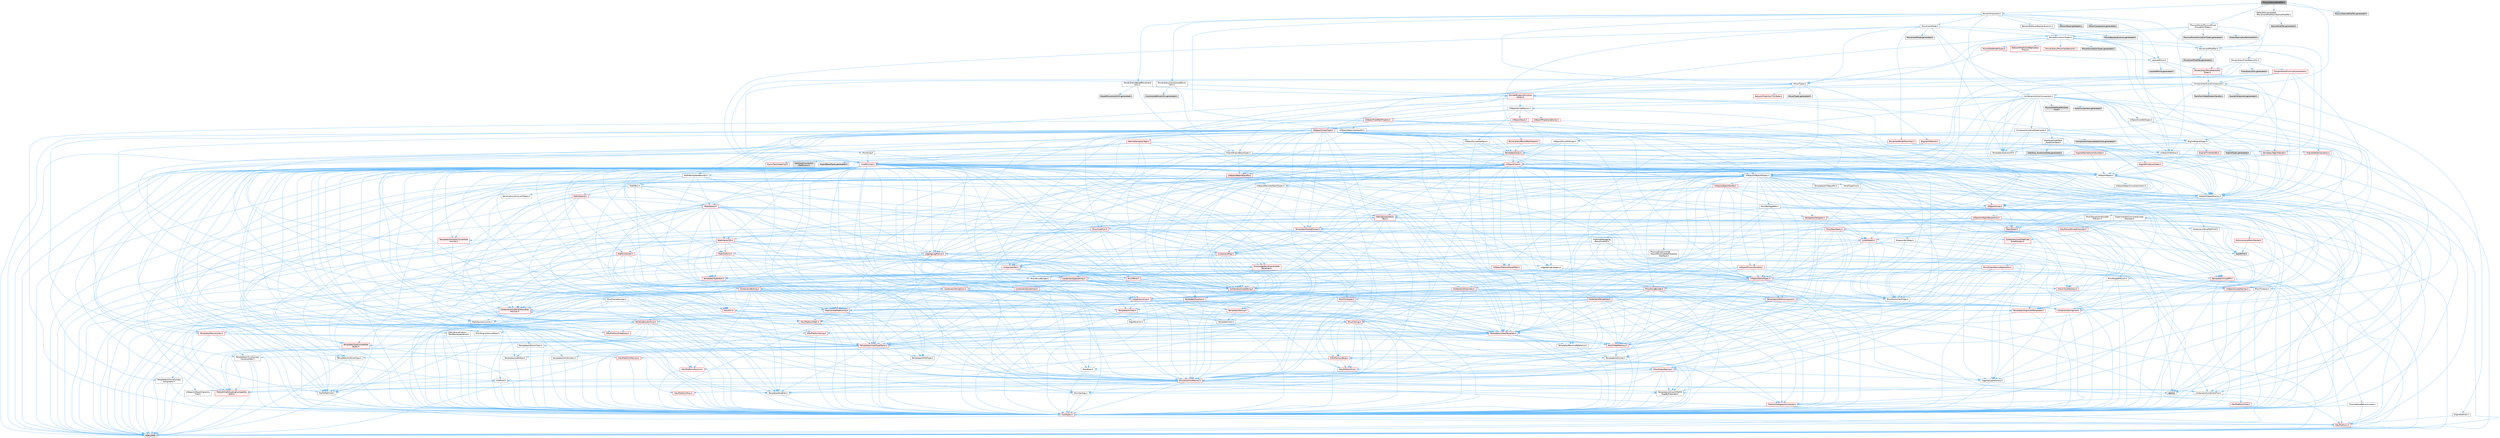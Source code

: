 digraph "PhysicsStanceModifier.h"
{
 // INTERACTIVE_SVG=YES
 // LATEX_PDF_SIZE
  bgcolor="transparent";
  edge [fontname=Helvetica,fontsize=10,labelfontname=Helvetica,labelfontsize=10];
  node [fontname=Helvetica,fontsize=10,shape=box,height=0.2,width=0.4];
  Node1 [id="Node000001",label="PhysicsStanceModifier.h",height=0.2,width=0.4,color="gray40", fillcolor="grey60", style="filled", fontcolor="black",tooltip=" "];
  Node1 -> Node2 [id="edge1_Node000001_Node000002",color="steelblue1",style="solid",tooltip=" "];
  Node2 [id="Node000002",label="MoverComponent.h",height=0.2,width=0.4,color="grey40", fillcolor="white", style="filled",URL="$dc/d95/MoverComponent_8h.html",tooltip=" "];
  Node2 -> Node3 [id="edge2_Node000002_Node000003",color="steelblue1",style="solid",tooltip=" "];
  Node3 [id="Node000003",label="Components/ActorComponent.h",height=0.2,width=0.4,color="grey40", fillcolor="white", style="filled",URL="$da/db1/ActorComponent_8h.html",tooltip=" "];
  Node3 -> Node4 [id="edge3_Node000003_Node000004",color="steelblue1",style="solid",tooltip=" "];
  Node4 [id="Node000004",label="UObject/ObjectMacros.h",height=0.2,width=0.4,color="grey40", fillcolor="white", style="filled",URL="$d8/d8d/ObjectMacros_8h.html",tooltip=" "];
  Node4 -> Node5 [id="edge4_Node000004_Node000005",color="steelblue1",style="solid",tooltip=" "];
  Node5 [id="Node000005",label="Misc/EnumClassFlags.h",height=0.2,width=0.4,color="grey40", fillcolor="white", style="filled",URL="$d8/de7/EnumClassFlags_8h.html",tooltip=" "];
  Node4 -> Node6 [id="edge5_Node000004_Node000006",color="steelblue1",style="solid",tooltip=" "];
  Node6 [id="Node000006",label="UObject/Script.h",height=0.2,width=0.4,color="red", fillcolor="#FFF0F0", style="filled",URL="$de/dc6/Script_8h.html",tooltip=" "];
  Node6 -> Node7 [id="edge6_Node000006_Node000007",color="steelblue1",style="solid",tooltip=" "];
  Node7 [id="Node000007",label="Delegates/Delegate.h",height=0.2,width=0.4,color="red", fillcolor="#FFF0F0", style="filled",URL="$d4/d80/Delegate_8h.html",tooltip=" "];
  Node7 -> Node8 [id="edge7_Node000007_Node000008",color="steelblue1",style="solid",tooltip=" "];
  Node8 [id="Node000008",label="CoreTypes.h",height=0.2,width=0.4,color="red", fillcolor="#FFF0F0", style="filled",URL="$dc/dec/CoreTypes_8h.html",tooltip=" "];
  Node8 -> Node9 [id="edge8_Node000008_Node000009",color="steelblue1",style="solid",tooltip=" "];
  Node9 [id="Node000009",label="HAL/Platform.h",height=0.2,width=0.4,color="red", fillcolor="#FFF0F0", style="filled",URL="$d9/dd0/Platform_8h.html",tooltip=" "];
  Node9 -> Node12 [id="edge9_Node000009_Node000012",color="steelblue1",style="solid",tooltip=" "];
  Node12 [id="Node000012",label="type_traits",height=0.2,width=0.4,color="grey60", fillcolor="#E0E0E0", style="filled",tooltip=" "];
  Node7 -> Node22 [id="edge10_Node000007_Node000022",color="steelblue1",style="solid",tooltip=" "];
  Node22 [id="Node000022",label="Misc/AssertionMacros.h",height=0.2,width=0.4,color="red", fillcolor="#FFF0F0", style="filled",URL="$d0/dfa/AssertionMacros_8h.html",tooltip=" "];
  Node22 -> Node8 [id="edge11_Node000022_Node000008",color="steelblue1",style="solid",tooltip=" "];
  Node22 -> Node9 [id="edge12_Node000022_Node000009",color="steelblue1",style="solid",tooltip=" "];
  Node22 -> Node23 [id="edge13_Node000022_Node000023",color="steelblue1",style="solid",tooltip=" "];
  Node23 [id="Node000023",label="HAL/PlatformMisc.h",height=0.2,width=0.4,color="red", fillcolor="#FFF0F0", style="filled",URL="$d0/df5/PlatformMisc_8h.html",tooltip=" "];
  Node23 -> Node8 [id="edge14_Node000023_Node000008",color="steelblue1",style="solid",tooltip=" "];
  Node22 -> Node58 [id="edge15_Node000022_Node000058",color="steelblue1",style="solid",tooltip=" "];
  Node58 [id="Node000058",label="Templates/EnableIf.h",height=0.2,width=0.4,color="grey40", fillcolor="white", style="filled",URL="$d7/d60/EnableIf_8h.html",tooltip=" "];
  Node58 -> Node8 [id="edge16_Node000058_Node000008",color="steelblue1",style="solid",tooltip=" "];
  Node22 -> Node59 [id="edge17_Node000022_Node000059",color="steelblue1",style="solid",tooltip=" "];
  Node59 [id="Node000059",label="Templates/IsArrayOrRefOf\lTypeByPredicate.h",height=0.2,width=0.4,color="grey40", fillcolor="white", style="filled",URL="$d6/da1/IsArrayOrRefOfTypeByPredicate_8h.html",tooltip=" "];
  Node59 -> Node8 [id="edge18_Node000059_Node000008",color="steelblue1",style="solid",tooltip=" "];
  Node22 -> Node62 [id="edge19_Node000022_Node000062",color="steelblue1",style="solid",tooltip=" "];
  Node62 [id="Node000062",label="Traits/IsCharEncodingCompatible\lWith.h",height=0.2,width=0.4,color="red", fillcolor="#FFF0F0", style="filled",URL="$df/dd1/IsCharEncodingCompatibleWith_8h.html",tooltip=" "];
  Node62 -> Node12 [id="edge20_Node000062_Node000012",color="steelblue1",style="solid",tooltip=" "];
  Node22 -> Node64 [id="edge21_Node000022_Node000064",color="steelblue1",style="solid",tooltip=" "];
  Node64 [id="Node000064",label="Misc/VarArgs.h",height=0.2,width=0.4,color="grey40", fillcolor="white", style="filled",URL="$d5/d6f/VarArgs_8h.html",tooltip=" "];
  Node64 -> Node8 [id="edge22_Node000064_Node000008",color="steelblue1",style="solid",tooltip=" "];
  Node22 -> Node71 [id="edge23_Node000022_Node000071",color="steelblue1",style="solid",tooltip=" "];
  Node71 [id="Node000071",label="atomic",height=0.2,width=0.4,color="grey60", fillcolor="#E0E0E0", style="filled",tooltip=" "];
  Node7 -> Node72 [id="edge24_Node000007_Node000072",color="steelblue1",style="solid",tooltip=" "];
  Node72 [id="Node000072",label="UObject/NameTypes.h",height=0.2,width=0.4,color="red", fillcolor="#FFF0F0", style="filled",URL="$d6/d35/NameTypes_8h.html",tooltip=" "];
  Node72 -> Node8 [id="edge25_Node000072_Node000008",color="steelblue1",style="solid",tooltip=" "];
  Node72 -> Node22 [id="edge26_Node000072_Node000022",color="steelblue1",style="solid",tooltip=" "];
  Node72 -> Node73 [id="edge27_Node000072_Node000073",color="steelblue1",style="solid",tooltip=" "];
  Node73 [id="Node000073",label="HAL/UnrealMemory.h",height=0.2,width=0.4,color="red", fillcolor="#FFF0F0", style="filled",URL="$d9/d96/UnrealMemory_8h.html",tooltip=" "];
  Node73 -> Node8 [id="edge28_Node000073_Node000008",color="steelblue1",style="solid",tooltip=" "];
  Node73 -> Node77 [id="edge29_Node000073_Node000077",color="steelblue1",style="solid",tooltip=" "];
  Node77 [id="Node000077",label="HAL/MemoryBase.h",height=0.2,width=0.4,color="red", fillcolor="#FFF0F0", style="filled",URL="$d6/d9f/MemoryBase_8h.html",tooltip=" "];
  Node77 -> Node8 [id="edge30_Node000077_Node000008",color="steelblue1",style="solid",tooltip=" "];
  Node77 -> Node51 [id="edge31_Node000077_Node000051",color="steelblue1",style="solid",tooltip=" "];
  Node51 [id="Node000051",label="HAL/PlatformAtomics.h",height=0.2,width=0.4,color="red", fillcolor="#FFF0F0", style="filled",URL="$d3/d36/PlatformAtomics_8h.html",tooltip=" "];
  Node51 -> Node8 [id="edge32_Node000051_Node000008",color="steelblue1",style="solid",tooltip=" "];
  Node77 -> Node35 [id="edge33_Node000077_Node000035",color="steelblue1",style="solid",tooltip=" "];
  Node35 [id="Node000035",label="HAL/PlatformCrt.h",height=0.2,width=0.4,color="red", fillcolor="#FFF0F0", style="filled",URL="$d8/d75/PlatformCrt_8h.html",tooltip=" "];
  Node77 -> Node78 [id="edge34_Node000077_Node000078",color="steelblue1",style="solid",tooltip=" "];
  Node78 [id="Node000078",label="Misc/Exec.h",height=0.2,width=0.4,color="grey40", fillcolor="white", style="filled",URL="$de/ddb/Exec_8h.html",tooltip=" "];
  Node78 -> Node8 [id="edge35_Node000078_Node000008",color="steelblue1",style="solid",tooltip=" "];
  Node78 -> Node22 [id="edge36_Node000078_Node000022",color="steelblue1",style="solid",tooltip=" "];
  Node77 -> Node79 [id="edge37_Node000077_Node000079",color="steelblue1",style="solid",tooltip=" "];
  Node79 [id="Node000079",label="Misc/OutputDevice.h",height=0.2,width=0.4,color="red", fillcolor="#FFF0F0", style="filled",URL="$d7/d32/OutputDevice_8h.html",tooltip=" "];
  Node79 -> Node30 [id="edge38_Node000079_Node000030",color="steelblue1",style="solid",tooltip=" "];
  Node30 [id="Node000030",label="CoreFwd.h",height=0.2,width=0.4,color="grey40", fillcolor="white", style="filled",URL="$d1/d1e/CoreFwd_8h.html",tooltip=" "];
  Node30 -> Node8 [id="edge39_Node000030_Node000008",color="steelblue1",style="solid",tooltip=" "];
  Node30 -> Node31 [id="edge40_Node000030_Node000031",color="steelblue1",style="solid",tooltip=" "];
  Node31 [id="Node000031",label="Containers/ContainersFwd.h",height=0.2,width=0.4,color="grey40", fillcolor="white", style="filled",URL="$d4/d0a/ContainersFwd_8h.html",tooltip=" "];
  Node31 -> Node9 [id="edge41_Node000031_Node000009",color="steelblue1",style="solid",tooltip=" "];
  Node31 -> Node8 [id="edge42_Node000031_Node000008",color="steelblue1",style="solid",tooltip=" "];
  Node31 -> Node28 [id="edge43_Node000031_Node000028",color="steelblue1",style="solid",tooltip=" "];
  Node28 [id="Node000028",label="Traits/IsContiguousContainer.h",height=0.2,width=0.4,color="red", fillcolor="#FFF0F0", style="filled",URL="$d5/d3c/IsContiguousContainer_8h.html",tooltip=" "];
  Node28 -> Node8 [id="edge44_Node000028_Node000008",color="steelblue1",style="solid",tooltip=" "];
  Node30 -> Node32 [id="edge45_Node000030_Node000032",color="steelblue1",style="solid",tooltip=" "];
  Node32 [id="Node000032",label="Math/MathFwd.h",height=0.2,width=0.4,color="grey40", fillcolor="white", style="filled",URL="$d2/d10/MathFwd_8h.html",tooltip=" "];
  Node32 -> Node9 [id="edge46_Node000032_Node000009",color="steelblue1",style="solid",tooltip=" "];
  Node30 -> Node33 [id="edge47_Node000030_Node000033",color="steelblue1",style="solid",tooltip=" "];
  Node33 [id="Node000033",label="UObject/UObjectHierarchy\lFwd.h",height=0.2,width=0.4,color="grey40", fillcolor="white", style="filled",URL="$d3/d13/UObjectHierarchyFwd_8h.html",tooltip=" "];
  Node79 -> Node8 [id="edge48_Node000079_Node000008",color="steelblue1",style="solid",tooltip=" "];
  Node79 -> Node80 [id="edge49_Node000079_Node000080",color="steelblue1",style="solid",tooltip=" "];
  Node80 [id="Node000080",label="Logging/LogVerbosity.h",height=0.2,width=0.4,color="grey40", fillcolor="white", style="filled",URL="$d2/d8f/LogVerbosity_8h.html",tooltip=" "];
  Node80 -> Node8 [id="edge50_Node000080_Node000008",color="steelblue1",style="solid",tooltip=" "];
  Node79 -> Node64 [id="edge51_Node000079_Node000064",color="steelblue1",style="solid",tooltip=" "];
  Node79 -> Node59 [id="edge52_Node000079_Node000059",color="steelblue1",style="solid",tooltip=" "];
  Node79 -> Node62 [id="edge53_Node000079_Node000062",color="steelblue1",style="solid",tooltip=" "];
  Node73 -> Node90 [id="edge54_Node000073_Node000090",color="steelblue1",style="solid",tooltip=" "];
  Node90 [id="Node000090",label="HAL/PlatformMemory.h",height=0.2,width=0.4,color="red", fillcolor="#FFF0F0", style="filled",URL="$de/d68/PlatformMemory_8h.html",tooltip=" "];
  Node90 -> Node8 [id="edge55_Node000090_Node000008",color="steelblue1",style="solid",tooltip=" "];
  Node73 -> Node93 [id="edge56_Node000073_Node000093",color="steelblue1",style="solid",tooltip=" "];
  Node93 [id="Node000093",label="Templates/IsPointer.h",height=0.2,width=0.4,color="grey40", fillcolor="white", style="filled",URL="$d7/d05/IsPointer_8h.html",tooltip=" "];
  Node93 -> Node8 [id="edge57_Node000093_Node000008",color="steelblue1",style="solid",tooltip=" "];
  Node72 -> Node94 [id="edge58_Node000072_Node000094",color="steelblue1",style="solid",tooltip=" "];
  Node94 [id="Node000094",label="Templates/UnrealTypeTraits.h",height=0.2,width=0.4,color="red", fillcolor="#FFF0F0", style="filled",URL="$d2/d2d/UnrealTypeTraits_8h.html",tooltip=" "];
  Node94 -> Node8 [id="edge59_Node000094_Node000008",color="steelblue1",style="solid",tooltip=" "];
  Node94 -> Node93 [id="edge60_Node000094_Node000093",color="steelblue1",style="solid",tooltip=" "];
  Node94 -> Node22 [id="edge61_Node000094_Node000022",color="steelblue1",style="solid",tooltip=" "];
  Node94 -> Node86 [id="edge62_Node000094_Node000086",color="steelblue1",style="solid",tooltip=" "];
  Node86 [id="Node000086",label="Templates/AndOrNot.h",height=0.2,width=0.4,color="grey40", fillcolor="white", style="filled",URL="$db/d0a/AndOrNot_8h.html",tooltip=" "];
  Node86 -> Node8 [id="edge63_Node000086_Node000008",color="steelblue1",style="solid",tooltip=" "];
  Node94 -> Node58 [id="edge64_Node000094_Node000058",color="steelblue1",style="solid",tooltip=" "];
  Node94 -> Node95 [id="edge65_Node000094_Node000095",color="steelblue1",style="solid",tooltip=" "];
  Node95 [id="Node000095",label="Templates/IsArithmetic.h",height=0.2,width=0.4,color="grey40", fillcolor="white", style="filled",URL="$d2/d5d/IsArithmetic_8h.html",tooltip=" "];
  Node95 -> Node8 [id="edge66_Node000095_Node000008",color="steelblue1",style="solid",tooltip=" "];
  Node94 -> Node97 [id="edge67_Node000094_Node000097",color="steelblue1",style="solid",tooltip=" "];
  Node97 [id="Node000097",label="Templates/IsPODType.h",height=0.2,width=0.4,color="grey40", fillcolor="white", style="filled",URL="$d7/db1/IsPODType_8h.html",tooltip=" "];
  Node97 -> Node8 [id="edge68_Node000097_Node000008",color="steelblue1",style="solid",tooltip=" "];
  Node94 -> Node98 [id="edge69_Node000094_Node000098",color="steelblue1",style="solid",tooltip=" "];
  Node98 [id="Node000098",label="Templates/IsUECoreType.h",height=0.2,width=0.4,color="grey40", fillcolor="white", style="filled",URL="$d1/db8/IsUECoreType_8h.html",tooltip=" "];
  Node98 -> Node8 [id="edge70_Node000098_Node000008",color="steelblue1",style="solid",tooltip=" "];
  Node98 -> Node12 [id="edge71_Node000098_Node000012",color="steelblue1",style="solid",tooltip=" "];
  Node94 -> Node87 [id="edge72_Node000094_Node000087",color="steelblue1",style="solid",tooltip=" "];
  Node87 [id="Node000087",label="Templates/IsTriviallyCopy\lConstructible.h",height=0.2,width=0.4,color="grey40", fillcolor="white", style="filled",URL="$d3/d78/IsTriviallyCopyConstructible_8h.html",tooltip=" "];
  Node87 -> Node8 [id="edge73_Node000087_Node000008",color="steelblue1",style="solid",tooltip=" "];
  Node87 -> Node12 [id="edge74_Node000087_Node000012",color="steelblue1",style="solid",tooltip=" "];
  Node72 -> Node99 [id="edge75_Node000072_Node000099",color="steelblue1",style="solid",tooltip=" "];
  Node99 [id="Node000099",label="Templates/UnrealTemplate.h",height=0.2,width=0.4,color="red", fillcolor="#FFF0F0", style="filled",URL="$d4/d24/UnrealTemplate_8h.html",tooltip=" "];
  Node99 -> Node8 [id="edge76_Node000099_Node000008",color="steelblue1",style="solid",tooltip=" "];
  Node99 -> Node93 [id="edge77_Node000099_Node000093",color="steelblue1",style="solid",tooltip=" "];
  Node99 -> Node73 [id="edge78_Node000099_Node000073",color="steelblue1",style="solid",tooltip=" "];
  Node99 -> Node94 [id="edge79_Node000099_Node000094",color="steelblue1",style="solid",tooltip=" "];
  Node99 -> Node102 [id="edge80_Node000099_Node000102",color="steelblue1",style="solid",tooltip=" "];
  Node102 [id="Node000102",label="Templates/RemoveReference.h",height=0.2,width=0.4,color="grey40", fillcolor="white", style="filled",URL="$da/dbe/RemoveReference_8h.html",tooltip=" "];
  Node102 -> Node8 [id="edge81_Node000102_Node000008",color="steelblue1",style="solid",tooltip=" "];
  Node99 -> Node103 [id="edge82_Node000099_Node000103",color="steelblue1",style="solid",tooltip=" "];
  Node103 [id="Node000103",label="Templates/TypeCompatible\lBytes.h",height=0.2,width=0.4,color="red", fillcolor="#FFF0F0", style="filled",URL="$df/d0a/TypeCompatibleBytes_8h.html",tooltip=" "];
  Node103 -> Node8 [id="edge83_Node000103_Node000008",color="steelblue1",style="solid",tooltip=" "];
  Node103 -> Node12 [id="edge84_Node000103_Node000012",color="steelblue1",style="solid",tooltip=" "];
  Node99 -> Node28 [id="edge85_Node000099_Node000028",color="steelblue1",style="solid",tooltip=" "];
  Node99 -> Node12 [id="edge86_Node000099_Node000012",color="steelblue1",style="solid",tooltip=" "];
  Node72 -> Node105 [id="edge87_Node000072_Node000105",color="steelblue1",style="solid",tooltip=" "];
  Node105 [id="Node000105",label="Containers/UnrealString.h",height=0.2,width=0.4,color="red", fillcolor="#FFF0F0", style="filled",URL="$d5/dba/UnrealString_8h.html",tooltip=" "];
  Node72 -> Node109 [id="edge88_Node000072_Node000109",color="steelblue1",style="solid",tooltip=" "];
  Node109 [id="Node000109",label="HAL/CriticalSection.h",height=0.2,width=0.4,color="red", fillcolor="#FFF0F0", style="filled",URL="$d6/d90/CriticalSection_8h.html",tooltip=" "];
  Node72 -> Node112 [id="edge89_Node000072_Node000112",color="steelblue1",style="solid",tooltip=" "];
  Node112 [id="Node000112",label="Containers/StringConv.h",height=0.2,width=0.4,color="red", fillcolor="#FFF0F0", style="filled",URL="$d3/ddf/StringConv_8h.html",tooltip=" "];
  Node112 -> Node8 [id="edge90_Node000112_Node000008",color="steelblue1",style="solid",tooltip=" "];
  Node112 -> Node22 [id="edge91_Node000112_Node000022",color="steelblue1",style="solid",tooltip=" "];
  Node112 -> Node113 [id="edge92_Node000112_Node000113",color="steelblue1",style="solid",tooltip=" "];
  Node113 [id="Node000113",label="Containers/ContainerAllocation\lPolicies.h",height=0.2,width=0.4,color="red", fillcolor="#FFF0F0", style="filled",URL="$d7/dff/ContainerAllocationPolicies_8h.html",tooltip=" "];
  Node113 -> Node8 [id="edge93_Node000113_Node000008",color="steelblue1",style="solid",tooltip=" "];
  Node113 -> Node113 [id="edge94_Node000113_Node000113",color="steelblue1",style="solid",tooltip=" "];
  Node113 -> Node115 [id="edge95_Node000113_Node000115",color="steelblue1",style="solid",tooltip=" "];
  Node115 [id="Node000115",label="HAL/PlatformMath.h",height=0.2,width=0.4,color="red", fillcolor="#FFF0F0", style="filled",URL="$dc/d53/PlatformMath_8h.html",tooltip=" "];
  Node115 -> Node8 [id="edge96_Node000115_Node000008",color="steelblue1",style="solid",tooltip=" "];
  Node113 -> Node73 [id="edge97_Node000113_Node000073",color="steelblue1",style="solid",tooltip=" "];
  Node113 -> Node45 [id="edge98_Node000113_Node000045",color="steelblue1",style="solid",tooltip=" "];
  Node45 [id="Node000045",label="Math/NumericLimits.h",height=0.2,width=0.4,color="grey40", fillcolor="white", style="filled",URL="$df/d1b/NumericLimits_8h.html",tooltip=" "];
  Node45 -> Node8 [id="edge99_Node000045_Node000008",color="steelblue1",style="solid",tooltip=" "];
  Node113 -> Node22 [id="edge100_Node000113_Node000022",color="steelblue1",style="solid",tooltip=" "];
  Node113 -> Node124 [id="edge101_Node000113_Node000124",color="steelblue1",style="solid",tooltip=" "];
  Node124 [id="Node000124",label="Templates/MemoryOps.h",height=0.2,width=0.4,color="red", fillcolor="#FFF0F0", style="filled",URL="$db/dea/MemoryOps_8h.html",tooltip=" "];
  Node124 -> Node8 [id="edge102_Node000124_Node000008",color="steelblue1",style="solid",tooltip=" "];
  Node124 -> Node73 [id="edge103_Node000124_Node000073",color="steelblue1",style="solid",tooltip=" "];
  Node124 -> Node88 [id="edge104_Node000124_Node000088",color="steelblue1",style="solid",tooltip=" "];
  Node88 [id="Node000088",label="Templates/IsTriviallyCopy\lAssignable.h",height=0.2,width=0.4,color="grey40", fillcolor="white", style="filled",URL="$d2/df2/IsTriviallyCopyAssignable_8h.html",tooltip=" "];
  Node88 -> Node8 [id="edge105_Node000088_Node000008",color="steelblue1",style="solid",tooltip=" "];
  Node88 -> Node12 [id="edge106_Node000088_Node000012",color="steelblue1",style="solid",tooltip=" "];
  Node124 -> Node87 [id="edge107_Node000124_Node000087",color="steelblue1",style="solid",tooltip=" "];
  Node124 -> Node94 [id="edge108_Node000124_Node000094",color="steelblue1",style="solid",tooltip=" "];
  Node124 -> Node12 [id="edge109_Node000124_Node000012",color="steelblue1",style="solid",tooltip=" "];
  Node113 -> Node103 [id="edge110_Node000113_Node000103",color="steelblue1",style="solid",tooltip=" "];
  Node113 -> Node12 [id="edge111_Node000113_Node000012",color="steelblue1",style="solid",tooltip=" "];
  Node112 -> Node125 [id="edge112_Node000112_Node000125",color="steelblue1",style="solid",tooltip=" "];
  Node125 [id="Node000125",label="Containers/Array.h",height=0.2,width=0.4,color="red", fillcolor="#FFF0F0", style="filled",URL="$df/dd0/Array_8h.html",tooltip=" "];
  Node125 -> Node8 [id="edge113_Node000125_Node000008",color="steelblue1",style="solid",tooltip=" "];
  Node125 -> Node22 [id="edge114_Node000125_Node000022",color="steelblue1",style="solid",tooltip=" "];
  Node125 -> Node73 [id="edge115_Node000125_Node000073",color="steelblue1",style="solid",tooltip=" "];
  Node125 -> Node94 [id="edge116_Node000125_Node000094",color="steelblue1",style="solid",tooltip=" "];
  Node125 -> Node99 [id="edge117_Node000125_Node000099",color="steelblue1",style="solid",tooltip=" "];
  Node125 -> Node113 [id="edge118_Node000125_Node000113",color="steelblue1",style="solid",tooltip=" "];
  Node125 -> Node132 [id="edge119_Node000125_Node000132",color="steelblue1",style="solid",tooltip=" "];
  Node132 [id="Node000132",label="Serialization/Archive.h",height=0.2,width=0.4,color="red", fillcolor="#FFF0F0", style="filled",URL="$d7/d3b/Archive_8h.html",tooltip=" "];
  Node132 -> Node30 [id="edge120_Node000132_Node000030",color="steelblue1",style="solid",tooltip=" "];
  Node132 -> Node8 [id="edge121_Node000132_Node000008",color="steelblue1",style="solid",tooltip=" "];
  Node132 -> Node133 [id="edge122_Node000132_Node000133",color="steelblue1",style="solid",tooltip=" "];
  Node133 [id="Node000133",label="HAL/PlatformProperties.h",height=0.2,width=0.4,color="red", fillcolor="#FFF0F0", style="filled",URL="$d9/db0/PlatformProperties_8h.html",tooltip=" "];
  Node133 -> Node8 [id="edge123_Node000133_Node000008",color="steelblue1",style="solid",tooltip=" "];
  Node132 -> Node136 [id="edge124_Node000132_Node000136",color="steelblue1",style="solid",tooltip=" "];
  Node136 [id="Node000136",label="Internationalization\l/TextNamespaceFwd.h",height=0.2,width=0.4,color="grey40", fillcolor="white", style="filled",URL="$d8/d97/TextNamespaceFwd_8h.html",tooltip=" "];
  Node136 -> Node8 [id="edge125_Node000136_Node000008",color="steelblue1",style="solid",tooltip=" "];
  Node132 -> Node32 [id="edge126_Node000132_Node000032",color="steelblue1",style="solid",tooltip=" "];
  Node132 -> Node22 [id="edge127_Node000132_Node000022",color="steelblue1",style="solid",tooltip=" "];
  Node132 -> Node137 [id="edge128_Node000132_Node000137",color="steelblue1",style="solid",tooltip=" "];
  Node137 [id="Node000137",label="Misc/EngineVersionBase.h",height=0.2,width=0.4,color="grey40", fillcolor="white", style="filled",URL="$d5/d2b/EngineVersionBase_8h.html",tooltip=" "];
  Node137 -> Node8 [id="edge129_Node000137_Node000008",color="steelblue1",style="solid",tooltip=" "];
  Node132 -> Node64 [id="edge130_Node000132_Node000064",color="steelblue1",style="solid",tooltip=" "];
  Node132 -> Node58 [id="edge131_Node000132_Node000058",color="steelblue1",style="solid",tooltip=" "];
  Node132 -> Node59 [id="edge132_Node000132_Node000059",color="steelblue1",style="solid",tooltip=" "];
  Node132 -> Node140 [id="edge133_Node000132_Node000140",color="steelblue1",style="solid",tooltip=" "];
  Node140 [id="Node000140",label="Templates/IsEnumClass.h",height=0.2,width=0.4,color="grey40", fillcolor="white", style="filled",URL="$d7/d15/IsEnumClass_8h.html",tooltip=" "];
  Node140 -> Node8 [id="edge134_Node000140_Node000008",color="steelblue1",style="solid",tooltip=" "];
  Node140 -> Node86 [id="edge135_Node000140_Node000086",color="steelblue1",style="solid",tooltip=" "];
  Node132 -> Node99 [id="edge136_Node000132_Node000099",color="steelblue1",style="solid",tooltip=" "];
  Node132 -> Node62 [id="edge137_Node000132_Node000062",color="steelblue1",style="solid",tooltip=" "];
  Node125 -> Node158 [id="edge138_Node000125_Node000158",color="steelblue1",style="solid",tooltip=" "];
  Node158 [id="Node000158",label="Templates/Invoke.h",height=0.2,width=0.4,color="red", fillcolor="#FFF0F0", style="filled",URL="$d7/deb/Invoke_8h.html",tooltip=" "];
  Node158 -> Node8 [id="edge139_Node000158_Node000008",color="steelblue1",style="solid",tooltip=" "];
  Node158 -> Node99 [id="edge140_Node000158_Node000099",color="steelblue1",style="solid",tooltip=" "];
  Node158 -> Node12 [id="edge141_Node000158_Node000012",color="steelblue1",style="solid",tooltip=" "];
  Node125 -> Node163 [id="edge142_Node000125_Node000163",color="steelblue1",style="solid",tooltip=" "];
  Node163 [id="Node000163",label="Templates/Less.h",height=0.2,width=0.4,color="grey40", fillcolor="white", style="filled",URL="$de/dc8/Less_8h.html",tooltip=" "];
  Node163 -> Node8 [id="edge143_Node000163_Node000008",color="steelblue1",style="solid",tooltip=" "];
  Node163 -> Node99 [id="edge144_Node000163_Node000099",color="steelblue1",style="solid",tooltip=" "];
  Node125 -> Node171 [id="edge145_Node000125_Node000171",color="steelblue1",style="solid",tooltip=" "];
  Node171 [id="Node000171",label="Templates/Sorting.h",height=0.2,width=0.4,color="red", fillcolor="#FFF0F0", style="filled",URL="$d3/d9e/Sorting_8h.html",tooltip=" "];
  Node171 -> Node8 [id="edge146_Node000171_Node000008",color="steelblue1",style="solid",tooltip=" "];
  Node171 -> Node115 [id="edge147_Node000171_Node000115",color="steelblue1",style="solid",tooltip=" "];
  Node171 -> Node163 [id="edge148_Node000171_Node000163",color="steelblue1",style="solid",tooltip=" "];
  Node125 -> Node175 [id="edge149_Node000125_Node000175",color="steelblue1",style="solid",tooltip=" "];
  Node175 [id="Node000175",label="Templates/AlignmentTemplates.h",height=0.2,width=0.4,color="red", fillcolor="#FFF0F0", style="filled",URL="$dd/d32/AlignmentTemplates_8h.html",tooltip=" "];
  Node175 -> Node8 [id="edge150_Node000175_Node000008",color="steelblue1",style="solid",tooltip=" "];
  Node175 -> Node93 [id="edge151_Node000175_Node000093",color="steelblue1",style="solid",tooltip=" "];
  Node125 -> Node12 [id="edge152_Node000125_Node000012",color="steelblue1",style="solid",tooltip=" "];
  Node112 -> Node149 [id="edge153_Node000112_Node000149",color="steelblue1",style="solid",tooltip=" "];
  Node149 [id="Node000149",label="Misc/CString.h",height=0.2,width=0.4,color="red", fillcolor="#FFF0F0", style="filled",URL="$d2/d49/CString_8h.html",tooltip=" "];
  Node149 -> Node8 [id="edge154_Node000149_Node000008",color="steelblue1",style="solid",tooltip=" "];
  Node149 -> Node35 [id="edge155_Node000149_Node000035",color="steelblue1",style="solid",tooltip=" "];
  Node149 -> Node75 [id="edge156_Node000149_Node000075",color="steelblue1",style="solid",tooltip=" "];
  Node75 [id="Node000075",label="HAL/PlatformString.h",height=0.2,width=0.4,color="red", fillcolor="#FFF0F0", style="filled",URL="$db/db5/PlatformString_8h.html",tooltip=" "];
  Node75 -> Node8 [id="edge157_Node000075_Node000008",color="steelblue1",style="solid",tooltip=" "];
  Node149 -> Node22 [id="edge158_Node000149_Node000022",color="steelblue1",style="solid",tooltip=" "];
  Node149 -> Node64 [id="edge159_Node000149_Node000064",color="steelblue1",style="solid",tooltip=" "];
  Node149 -> Node59 [id="edge160_Node000149_Node000059",color="steelblue1",style="solid",tooltip=" "];
  Node149 -> Node62 [id="edge161_Node000149_Node000062",color="steelblue1",style="solid",tooltip=" "];
  Node112 -> Node99 [id="edge162_Node000112_Node000099",color="steelblue1",style="solid",tooltip=" "];
  Node112 -> Node94 [id="edge163_Node000112_Node000094",color="steelblue1",style="solid",tooltip=" "];
  Node112 -> Node62 [id="edge164_Node000112_Node000062",color="steelblue1",style="solid",tooltip=" "];
  Node112 -> Node28 [id="edge165_Node000112_Node000028",color="steelblue1",style="solid",tooltip=" "];
  Node112 -> Node12 [id="edge166_Node000112_Node000012",color="steelblue1",style="solid",tooltip=" "];
  Node72 -> Node25 [id="edge167_Node000072_Node000025",color="steelblue1",style="solid",tooltip=" "];
  Node25 [id="Node000025",label="Containers/StringFwd.h",height=0.2,width=0.4,color="red", fillcolor="#FFF0F0", style="filled",URL="$df/d37/StringFwd_8h.html",tooltip=" "];
  Node25 -> Node8 [id="edge168_Node000025_Node000008",color="steelblue1",style="solid",tooltip=" "];
  Node25 -> Node28 [id="edge169_Node000025_Node000028",color="steelblue1",style="solid",tooltip=" "];
  Node72 -> Node177 [id="edge170_Node000072_Node000177",color="steelblue1",style="solid",tooltip=" "];
  Node177 [id="Node000177",label="UObject/UnrealNames.h",height=0.2,width=0.4,color="red", fillcolor="#FFF0F0", style="filled",URL="$d8/db1/UnrealNames_8h.html",tooltip=" "];
  Node177 -> Node8 [id="edge171_Node000177_Node000008",color="steelblue1",style="solid",tooltip=" "];
  Node72 -> Node143 [id="edge172_Node000072_Node000143",color="steelblue1",style="solid",tooltip=" "];
  Node143 [id="Node000143",label="Serialization/MemoryLayout.h",height=0.2,width=0.4,color="red", fillcolor="#FFF0F0", style="filled",URL="$d7/d66/MemoryLayout_8h.html",tooltip=" "];
  Node143 -> Node25 [id="edge173_Node000143_Node000025",color="steelblue1",style="solid",tooltip=" "];
  Node143 -> Node73 [id="edge174_Node000143_Node000073",color="steelblue1",style="solid",tooltip=" "];
  Node143 -> Node58 [id="edge175_Node000143_Node000058",color="steelblue1",style="solid",tooltip=" "];
  Node143 -> Node99 [id="edge176_Node000143_Node000099",color="steelblue1",style="solid",tooltip=" "];
  Node72 -> Node179 [id="edge177_Node000072_Node000179",color="steelblue1",style="solid",tooltip=" "];
  Node179 [id="Node000179",label="Misc/StringBuilder.h",height=0.2,width=0.4,color="red", fillcolor="#FFF0F0", style="filled",URL="$d4/d52/StringBuilder_8h.html",tooltip=" "];
  Node179 -> Node25 [id="edge178_Node000179_Node000025",color="steelblue1",style="solid",tooltip=" "];
  Node179 -> Node180 [id="edge179_Node000179_Node000180",color="steelblue1",style="solid",tooltip=" "];
  Node180 [id="Node000180",label="Containers/StringView.h",height=0.2,width=0.4,color="red", fillcolor="#FFF0F0", style="filled",URL="$dd/dea/StringView_8h.html",tooltip=" "];
  Node180 -> Node8 [id="edge180_Node000180_Node000008",color="steelblue1",style="solid",tooltip=" "];
  Node180 -> Node25 [id="edge181_Node000180_Node000025",color="steelblue1",style="solid",tooltip=" "];
  Node180 -> Node73 [id="edge182_Node000180_Node000073",color="steelblue1",style="solid",tooltip=" "];
  Node180 -> Node45 [id="edge183_Node000180_Node000045",color="steelblue1",style="solid",tooltip=" "];
  Node180 -> Node174 [id="edge184_Node000180_Node000174",color="steelblue1",style="solid",tooltip=" "];
  Node174 [id="Node000174",label="Math/UnrealMathUtility.h",height=0.2,width=0.4,color="red", fillcolor="#FFF0F0", style="filled",URL="$db/db8/UnrealMathUtility_8h.html",tooltip=" "];
  Node174 -> Node8 [id="edge185_Node000174_Node000008",color="steelblue1",style="solid",tooltip=" "];
  Node174 -> Node22 [id="edge186_Node000174_Node000022",color="steelblue1",style="solid",tooltip=" "];
  Node174 -> Node115 [id="edge187_Node000174_Node000115",color="steelblue1",style="solid",tooltip=" "];
  Node174 -> Node32 [id="edge188_Node000174_Node000032",color="steelblue1",style="solid",tooltip=" "];
  Node180 -> Node148 [id="edge189_Node000180_Node000148",color="steelblue1",style="solid",tooltip=" "];
  Node148 [id="Node000148",label="Misc/Crc.h",height=0.2,width=0.4,color="red", fillcolor="#FFF0F0", style="filled",URL="$d4/dd2/Crc_8h.html",tooltip=" "];
  Node148 -> Node8 [id="edge190_Node000148_Node000008",color="steelblue1",style="solid",tooltip=" "];
  Node148 -> Node75 [id="edge191_Node000148_Node000075",color="steelblue1",style="solid",tooltip=" "];
  Node148 -> Node22 [id="edge192_Node000148_Node000022",color="steelblue1",style="solid",tooltip=" "];
  Node148 -> Node149 [id="edge193_Node000148_Node000149",color="steelblue1",style="solid",tooltip=" "];
  Node148 -> Node94 [id="edge194_Node000148_Node000094",color="steelblue1",style="solid",tooltip=" "];
  Node180 -> Node149 [id="edge195_Node000180_Node000149",color="steelblue1",style="solid",tooltip=" "];
  Node180 -> Node99 [id="edge196_Node000180_Node000099",color="steelblue1",style="solid",tooltip=" "];
  Node180 -> Node62 [id="edge197_Node000180_Node000062",color="steelblue1",style="solid",tooltip=" "];
  Node180 -> Node28 [id="edge198_Node000180_Node000028",color="steelblue1",style="solid",tooltip=" "];
  Node180 -> Node12 [id="edge199_Node000180_Node000012",color="steelblue1",style="solid",tooltip=" "];
  Node179 -> Node8 [id="edge200_Node000179_Node000008",color="steelblue1",style="solid",tooltip=" "];
  Node179 -> Node75 [id="edge201_Node000179_Node000075",color="steelblue1",style="solid",tooltip=" "];
  Node179 -> Node73 [id="edge202_Node000179_Node000073",color="steelblue1",style="solid",tooltip=" "];
  Node179 -> Node22 [id="edge203_Node000179_Node000022",color="steelblue1",style="solid",tooltip=" "];
  Node179 -> Node149 [id="edge204_Node000179_Node000149",color="steelblue1",style="solid",tooltip=" "];
  Node179 -> Node58 [id="edge205_Node000179_Node000058",color="steelblue1",style="solid",tooltip=" "];
  Node179 -> Node59 [id="edge206_Node000179_Node000059",color="steelblue1",style="solid",tooltip=" "];
  Node179 -> Node99 [id="edge207_Node000179_Node000099",color="steelblue1",style="solid",tooltip=" "];
  Node179 -> Node94 [id="edge208_Node000179_Node000094",color="steelblue1",style="solid",tooltip=" "];
  Node179 -> Node62 [id="edge209_Node000179_Node000062",color="steelblue1",style="solid",tooltip=" "];
  Node179 -> Node28 [id="edge210_Node000179_Node000028",color="steelblue1",style="solid",tooltip=" "];
  Node179 -> Node12 [id="edge211_Node000179_Node000012",color="steelblue1",style="solid",tooltip=" "];
  Node7 -> Node185 [id="edge212_Node000007_Node000185",color="steelblue1",style="solid",tooltip=" "];
  Node185 [id="Node000185",label="Templates/SharedPointer.h",height=0.2,width=0.4,color="red", fillcolor="#FFF0F0", style="filled",URL="$d2/d17/SharedPointer_8h.html",tooltip=" "];
  Node185 -> Node8 [id="edge213_Node000185_Node000008",color="steelblue1",style="solid",tooltip=" "];
  Node185 -> Node186 [id="edge214_Node000185_Node000186",color="steelblue1",style="solid",tooltip=" "];
  Node186 [id="Node000186",label="Templates/PointerIsConvertible\lFromTo.h",height=0.2,width=0.4,color="red", fillcolor="#FFF0F0", style="filled",URL="$d6/d65/PointerIsConvertibleFromTo_8h.html",tooltip=" "];
  Node186 -> Node8 [id="edge215_Node000186_Node000008",color="steelblue1",style="solid",tooltip=" "];
  Node186 -> Node12 [id="edge216_Node000186_Node000012",color="steelblue1",style="solid",tooltip=" "];
  Node185 -> Node22 [id="edge217_Node000185_Node000022",color="steelblue1",style="solid",tooltip=" "];
  Node185 -> Node73 [id="edge218_Node000185_Node000073",color="steelblue1",style="solid",tooltip=" "];
  Node185 -> Node125 [id="edge219_Node000185_Node000125",color="steelblue1",style="solid",tooltip=" "];
  Node185 -> Node187 [id="edge220_Node000185_Node000187",color="steelblue1",style="solid",tooltip=" "];
  Node187 [id="Node000187",label="Containers/Map.h",height=0.2,width=0.4,color="red", fillcolor="#FFF0F0", style="filled",URL="$df/d79/Map_8h.html",tooltip=" "];
  Node187 -> Node8 [id="edge221_Node000187_Node000008",color="steelblue1",style="solid",tooltip=" "];
  Node187 -> Node188 [id="edge222_Node000187_Node000188",color="steelblue1",style="solid",tooltip=" "];
  Node188 [id="Node000188",label="Algo/Reverse.h",height=0.2,width=0.4,color="grey40", fillcolor="white", style="filled",URL="$d5/d93/Reverse_8h.html",tooltip=" "];
  Node188 -> Node8 [id="edge223_Node000188_Node000008",color="steelblue1",style="solid",tooltip=" "];
  Node188 -> Node99 [id="edge224_Node000188_Node000099",color="steelblue1",style="solid",tooltip=" "];
  Node187 -> Node189 [id="edge225_Node000187_Node000189",color="steelblue1",style="solid",tooltip=" "];
  Node189 [id="Node000189",label="Containers/Set.h",height=0.2,width=0.4,color="red", fillcolor="#FFF0F0", style="filled",URL="$d4/d45/Set_8h.html",tooltip=" "];
  Node189 -> Node113 [id="edge226_Node000189_Node000113",color="steelblue1",style="solid",tooltip=" "];
  Node189 -> Node191 [id="edge227_Node000189_Node000191",color="steelblue1",style="solid",tooltip=" "];
  Node191 [id="Node000191",label="Containers/SparseArray.h",height=0.2,width=0.4,color="red", fillcolor="#FFF0F0", style="filled",URL="$d5/dbf/SparseArray_8h.html",tooltip=" "];
  Node191 -> Node8 [id="edge228_Node000191_Node000008",color="steelblue1",style="solid",tooltip=" "];
  Node191 -> Node22 [id="edge229_Node000191_Node000022",color="steelblue1",style="solid",tooltip=" "];
  Node191 -> Node73 [id="edge230_Node000191_Node000073",color="steelblue1",style="solid",tooltip=" "];
  Node191 -> Node94 [id="edge231_Node000191_Node000094",color="steelblue1",style="solid",tooltip=" "];
  Node191 -> Node99 [id="edge232_Node000191_Node000099",color="steelblue1",style="solid",tooltip=" "];
  Node191 -> Node113 [id="edge233_Node000191_Node000113",color="steelblue1",style="solid",tooltip=" "];
  Node191 -> Node163 [id="edge234_Node000191_Node000163",color="steelblue1",style="solid",tooltip=" "];
  Node191 -> Node125 [id="edge235_Node000191_Node000125",color="steelblue1",style="solid",tooltip=" "];
  Node191 -> Node174 [id="edge236_Node000191_Node000174",color="steelblue1",style="solid",tooltip=" "];
  Node191 -> Node192 [id="edge237_Node000191_Node000192",color="steelblue1",style="solid",tooltip=" "];
  Node192 [id="Node000192",label="Containers/ScriptArray.h",height=0.2,width=0.4,color="red", fillcolor="#FFF0F0", style="filled",URL="$dc/daf/ScriptArray_8h.html",tooltip=" "];
  Node192 -> Node8 [id="edge238_Node000192_Node000008",color="steelblue1",style="solid",tooltip=" "];
  Node192 -> Node22 [id="edge239_Node000192_Node000022",color="steelblue1",style="solid",tooltip=" "];
  Node192 -> Node73 [id="edge240_Node000192_Node000073",color="steelblue1",style="solid",tooltip=" "];
  Node192 -> Node113 [id="edge241_Node000192_Node000113",color="steelblue1",style="solid",tooltip=" "];
  Node192 -> Node125 [id="edge242_Node000192_Node000125",color="steelblue1",style="solid",tooltip=" "];
  Node191 -> Node193 [id="edge243_Node000191_Node000193",color="steelblue1",style="solid",tooltip=" "];
  Node193 [id="Node000193",label="Containers/BitArray.h",height=0.2,width=0.4,color="red", fillcolor="#FFF0F0", style="filled",URL="$d1/de4/BitArray_8h.html",tooltip=" "];
  Node193 -> Node113 [id="edge244_Node000193_Node000113",color="steelblue1",style="solid",tooltip=" "];
  Node193 -> Node8 [id="edge245_Node000193_Node000008",color="steelblue1",style="solid",tooltip=" "];
  Node193 -> Node51 [id="edge246_Node000193_Node000051",color="steelblue1",style="solid",tooltip=" "];
  Node193 -> Node73 [id="edge247_Node000193_Node000073",color="steelblue1",style="solid",tooltip=" "];
  Node193 -> Node174 [id="edge248_Node000193_Node000174",color="steelblue1",style="solid",tooltip=" "];
  Node193 -> Node22 [id="edge249_Node000193_Node000022",color="steelblue1",style="solid",tooltip=" "];
  Node193 -> Node5 [id="edge250_Node000193_Node000005",color="steelblue1",style="solid",tooltip=" "];
  Node193 -> Node132 [id="edge251_Node000193_Node000132",color="steelblue1",style="solid",tooltip=" "];
  Node193 -> Node143 [id="edge252_Node000193_Node000143",color="steelblue1",style="solid",tooltip=" "];
  Node193 -> Node58 [id="edge253_Node000193_Node000058",color="steelblue1",style="solid",tooltip=" "];
  Node193 -> Node158 [id="edge254_Node000193_Node000158",color="steelblue1",style="solid",tooltip=" "];
  Node193 -> Node99 [id="edge255_Node000193_Node000099",color="steelblue1",style="solid",tooltip=" "];
  Node193 -> Node94 [id="edge256_Node000193_Node000094",color="steelblue1",style="solid",tooltip=" "];
  Node191 -> Node105 [id="edge257_Node000191_Node000105",color="steelblue1",style="solid",tooltip=" "];
  Node189 -> Node31 [id="edge258_Node000189_Node000031",color="steelblue1",style="solid",tooltip=" "];
  Node189 -> Node174 [id="edge259_Node000189_Node000174",color="steelblue1",style="solid",tooltip=" "];
  Node189 -> Node22 [id="edge260_Node000189_Node000022",color="steelblue1",style="solid",tooltip=" "];
  Node189 -> Node209 [id="edge261_Node000189_Node000209",color="steelblue1",style="solid",tooltip=" "];
  Node209 [id="Node000209",label="Misc/StructBuilder.h",height=0.2,width=0.4,color="grey40", fillcolor="white", style="filled",URL="$d9/db3/StructBuilder_8h.html",tooltip=" "];
  Node209 -> Node8 [id="edge262_Node000209_Node000008",color="steelblue1",style="solid",tooltip=" "];
  Node209 -> Node174 [id="edge263_Node000209_Node000174",color="steelblue1",style="solid",tooltip=" "];
  Node209 -> Node175 [id="edge264_Node000209_Node000175",color="steelblue1",style="solid",tooltip=" "];
  Node189 -> Node210 [id="edge265_Node000189_Node000210",color="steelblue1",style="solid",tooltip=" "];
  Node210 [id="Node000210",label="Templates/Function.h",height=0.2,width=0.4,color="red", fillcolor="#FFF0F0", style="filled",URL="$df/df5/Function_8h.html",tooltip=" "];
  Node210 -> Node8 [id="edge266_Node000210_Node000008",color="steelblue1",style="solid",tooltip=" "];
  Node210 -> Node22 [id="edge267_Node000210_Node000022",color="steelblue1",style="solid",tooltip=" "];
  Node210 -> Node73 [id="edge268_Node000210_Node000073",color="steelblue1",style="solid",tooltip=" "];
  Node210 -> Node94 [id="edge269_Node000210_Node000094",color="steelblue1",style="solid",tooltip=" "];
  Node210 -> Node158 [id="edge270_Node000210_Node000158",color="steelblue1",style="solid",tooltip=" "];
  Node210 -> Node99 [id="edge271_Node000210_Node000099",color="steelblue1",style="solid",tooltip=" "];
  Node210 -> Node174 [id="edge272_Node000210_Node000174",color="steelblue1",style="solid",tooltip=" "];
  Node210 -> Node12 [id="edge273_Node000210_Node000012",color="steelblue1",style="solid",tooltip=" "];
  Node189 -> Node171 [id="edge274_Node000189_Node000171",color="steelblue1",style="solid",tooltip=" "];
  Node189 -> Node147 [id="edge275_Node000189_Node000147",color="steelblue1",style="solid",tooltip=" "];
  Node147 [id="Node000147",label="Templates/TypeHash.h",height=0.2,width=0.4,color="red", fillcolor="#FFF0F0", style="filled",URL="$d1/d62/TypeHash_8h.html",tooltip=" "];
  Node147 -> Node8 [id="edge276_Node000147_Node000008",color="steelblue1",style="solid",tooltip=" "];
  Node147 -> Node148 [id="edge277_Node000147_Node000148",color="steelblue1",style="solid",tooltip=" "];
  Node147 -> Node12 [id="edge278_Node000147_Node000012",color="steelblue1",style="solid",tooltip=" "];
  Node189 -> Node99 [id="edge279_Node000189_Node000099",color="steelblue1",style="solid",tooltip=" "];
  Node189 -> Node12 [id="edge280_Node000189_Node000012",color="steelblue1",style="solid",tooltip=" "];
  Node187 -> Node105 [id="edge281_Node000187_Node000105",color="steelblue1",style="solid",tooltip=" "];
  Node187 -> Node22 [id="edge282_Node000187_Node000022",color="steelblue1",style="solid",tooltip=" "];
  Node187 -> Node209 [id="edge283_Node000187_Node000209",color="steelblue1",style="solid",tooltip=" "];
  Node187 -> Node210 [id="edge284_Node000187_Node000210",color="steelblue1",style="solid",tooltip=" "];
  Node187 -> Node171 [id="edge285_Node000187_Node000171",color="steelblue1",style="solid",tooltip=" "];
  Node187 -> Node99 [id="edge286_Node000187_Node000099",color="steelblue1",style="solid",tooltip=" "];
  Node187 -> Node94 [id="edge287_Node000187_Node000094",color="steelblue1",style="solid",tooltip=" "];
  Node187 -> Node12 [id="edge288_Node000187_Node000012",color="steelblue1",style="solid",tooltip=" "];
  Node185 -> Node216 [id="edge289_Node000185_Node000216",color="steelblue1",style="solid",tooltip=" "];
  Node216 [id="Node000216",label="CoreGlobals.h",height=0.2,width=0.4,color="red", fillcolor="#FFF0F0", style="filled",URL="$d5/d8c/CoreGlobals_8h.html",tooltip=" "];
  Node216 -> Node105 [id="edge290_Node000216_Node000105",color="steelblue1",style="solid",tooltip=" "];
  Node216 -> Node8 [id="edge291_Node000216_Node000008",color="steelblue1",style="solid",tooltip=" "];
  Node216 -> Node220 [id="edge292_Node000216_Node000220",color="steelblue1",style="solid",tooltip=" "];
  Node220 [id="Node000220",label="Logging/LogMacros.h",height=0.2,width=0.4,color="red", fillcolor="#FFF0F0", style="filled",URL="$d0/d16/LogMacros_8h.html",tooltip=" "];
  Node220 -> Node105 [id="edge293_Node000220_Node000105",color="steelblue1",style="solid",tooltip=" "];
  Node220 -> Node8 [id="edge294_Node000220_Node000008",color="steelblue1",style="solid",tooltip=" "];
  Node220 -> Node221 [id="edge295_Node000220_Node000221",color="steelblue1",style="solid",tooltip=" "];
  Node221 [id="Node000221",label="Logging/LogCategory.h",height=0.2,width=0.4,color="grey40", fillcolor="white", style="filled",URL="$d9/d36/LogCategory_8h.html",tooltip=" "];
  Node221 -> Node8 [id="edge296_Node000221_Node000008",color="steelblue1",style="solid",tooltip=" "];
  Node221 -> Node80 [id="edge297_Node000221_Node000080",color="steelblue1",style="solid",tooltip=" "];
  Node221 -> Node72 [id="edge298_Node000221_Node000072",color="steelblue1",style="solid",tooltip=" "];
  Node220 -> Node80 [id="edge299_Node000220_Node000080",color="steelblue1",style="solid",tooltip=" "];
  Node220 -> Node22 [id="edge300_Node000220_Node000022",color="steelblue1",style="solid",tooltip=" "];
  Node220 -> Node64 [id="edge301_Node000220_Node000064",color="steelblue1",style="solid",tooltip=" "];
  Node220 -> Node58 [id="edge302_Node000220_Node000058",color="steelblue1",style="solid",tooltip=" "];
  Node220 -> Node59 [id="edge303_Node000220_Node000059",color="steelblue1",style="solid",tooltip=" "];
  Node220 -> Node62 [id="edge304_Node000220_Node000062",color="steelblue1",style="solid",tooltip=" "];
  Node220 -> Node12 [id="edge305_Node000220_Node000012",color="steelblue1",style="solid",tooltip=" "];
  Node216 -> Node5 [id="edge306_Node000216_Node000005",color="steelblue1",style="solid",tooltip=" "];
  Node216 -> Node79 [id="edge307_Node000216_Node000079",color="steelblue1",style="solid",tooltip=" "];
  Node216 -> Node72 [id="edge308_Node000216_Node000072",color="steelblue1",style="solid",tooltip=" "];
  Node216 -> Node71 [id="edge309_Node000216_Node000071",color="steelblue1",style="solid",tooltip=" "];
  Node7 -> Node226 [id="edge310_Node000007_Node000226",color="steelblue1",style="solid",tooltip=" "];
  Node226 [id="Node000226",label="AutoRTFM.h",height=0.2,width=0.4,color="grey60", fillcolor="#E0E0E0", style="filled",tooltip=" "];
  Node6 -> Node248 [id="edge311_Node000006_Node000248",color="steelblue1",style="solid",tooltip=" "];
  Node248 [id="Node000248",label="Stats/Stats.h",height=0.2,width=0.4,color="red", fillcolor="#FFF0F0", style="filled",URL="$dc/d09/Stats_8h.html",tooltip=" "];
  Node248 -> Node216 [id="edge312_Node000248_Node000216",color="steelblue1",style="solid",tooltip=" "];
  Node248 -> Node8 [id="edge313_Node000248_Node000008",color="steelblue1",style="solid",tooltip=" "];
  Node6 -> Node5 [id="edge314_Node000006_Node000005",color="steelblue1",style="solid",tooltip=" "];
  Node6 -> Node274 [id="edge315_Node000006_Node000274",color="steelblue1",style="solid",tooltip=" "];
  Node274 [id="Node000274",label="Misc/CoreMisc.h",height=0.2,width=0.4,color="red", fillcolor="#FFF0F0", style="filled",URL="$d8/d97/CoreMisc_8h.html",tooltip=" "];
  Node274 -> Node125 [id="edge316_Node000274_Node000125",color="steelblue1",style="solid",tooltip=" "];
  Node274 -> Node113 [id="edge317_Node000274_Node000113",color="steelblue1",style="solid",tooltip=" "];
  Node274 -> Node187 [id="edge318_Node000274_Node000187",color="steelblue1",style="solid",tooltip=" "];
  Node274 -> Node105 [id="edge319_Node000274_Node000105",color="steelblue1",style="solid",tooltip=" "];
  Node274 -> Node216 [id="edge320_Node000274_Node000216",color="steelblue1",style="solid",tooltip=" "];
  Node274 -> Node8 [id="edge321_Node000274_Node000008",color="steelblue1",style="solid",tooltip=" "];
  Node274 -> Node133 [id="edge322_Node000274_Node000133",color="steelblue1",style="solid",tooltip=" "];
  Node274 -> Node80 [id="edge323_Node000274_Node000080",color="steelblue1",style="solid",tooltip=" "];
  Node274 -> Node275 [id="edge324_Node000274_Node000275",color="steelblue1",style="solid",tooltip=" "];
  Node275 [id="Node000275",label="Math/IntPoint.h",height=0.2,width=0.4,color="red", fillcolor="#FFF0F0", style="filled",URL="$d3/df7/IntPoint_8h.html",tooltip=" "];
  Node275 -> Node8 [id="edge325_Node000275_Node000008",color="steelblue1",style="solid",tooltip=" "];
  Node275 -> Node22 [id="edge326_Node000275_Node000022",color="steelblue1",style="solid",tooltip=" "];
  Node275 -> Node266 [id="edge327_Node000275_Node000266",color="steelblue1",style="solid",tooltip=" "];
  Node266 [id="Node000266",label="Misc/Parse.h",height=0.2,width=0.4,color="red", fillcolor="#FFF0F0", style="filled",URL="$dc/d71/Parse_8h.html",tooltip=" "];
  Node266 -> Node25 [id="edge328_Node000266_Node000025",color="steelblue1",style="solid",tooltip=" "];
  Node266 -> Node105 [id="edge329_Node000266_Node000105",color="steelblue1",style="solid",tooltip=" "];
  Node266 -> Node8 [id="edge330_Node000266_Node000008",color="steelblue1",style="solid",tooltip=" "];
  Node266 -> Node35 [id="edge331_Node000266_Node000035",color="steelblue1",style="solid",tooltip=" "];
  Node266 -> Node5 [id="edge332_Node000266_Node000005",color="steelblue1",style="solid",tooltip=" "];
  Node266 -> Node210 [id="edge333_Node000266_Node000210",color="steelblue1",style="solid",tooltip=" "];
  Node275 -> Node32 [id="edge334_Node000275_Node000032",color="steelblue1",style="solid",tooltip=" "];
  Node275 -> Node174 [id="edge335_Node000275_Node000174",color="steelblue1",style="solid",tooltip=" "];
  Node275 -> Node105 [id="edge336_Node000275_Node000105",color="steelblue1",style="solid",tooltip=" "];
  Node275 -> Node147 [id="edge337_Node000275_Node000147",color="steelblue1",style="solid",tooltip=" "];
  Node275 -> Node276 [id="edge338_Node000275_Node000276",color="steelblue1",style="solid",tooltip=" "];
  Node276 [id="Node000276",label="Misc/LargeWorldCoordinates\lSerializer.h",height=0.2,width=0.4,color="red", fillcolor="#FFF0F0", style="filled",URL="$d7/df9/LargeWorldCoordinatesSerializer_8h.html",tooltip=" "];
  Node276 -> Node72 [id="edge339_Node000276_Node000072",color="steelblue1",style="solid",tooltip=" "];
  Node274 -> Node78 [id="edge340_Node000274_Node000078",color="steelblue1",style="solid",tooltip=" "];
  Node274 -> Node210 [id="edge341_Node000274_Node000210",color="steelblue1",style="solid",tooltip=" "];
  Node274 -> Node72 [id="edge342_Node000274_Node000072",color="steelblue1",style="solid",tooltip=" "];
  Node3 -> Node278 [id="edge343_Node000003_Node000278",color="steelblue1",style="solid",tooltip=" "];
  Node278 [id="Node000278",label="UObject/UObjectGlobals.h",height=0.2,width=0.4,color="grey40", fillcolor="white", style="filled",URL="$d0/da9/UObjectGlobals_8h.html",tooltip=" "];
  Node278 -> Node125 [id="edge344_Node000278_Node000125",color="steelblue1",style="solid",tooltip=" "];
  Node278 -> Node182 [id="edge345_Node000278_Node000182",color="steelblue1",style="solid",tooltip=" "];
  Node182 [id="Node000182",label="Containers/ArrayView.h",height=0.2,width=0.4,color="red", fillcolor="#FFF0F0", style="filled",URL="$d7/df4/ArrayView_8h.html",tooltip=" "];
  Node182 -> Node8 [id="edge346_Node000182_Node000008",color="steelblue1",style="solid",tooltip=" "];
  Node182 -> Node31 [id="edge347_Node000182_Node000031",color="steelblue1",style="solid",tooltip=" "];
  Node182 -> Node22 [id="edge348_Node000182_Node000022",color="steelblue1",style="solid",tooltip=" "];
  Node182 -> Node158 [id="edge349_Node000182_Node000158",color="steelblue1",style="solid",tooltip=" "];
  Node182 -> Node94 [id="edge350_Node000182_Node000094",color="steelblue1",style="solid",tooltip=" "];
  Node182 -> Node125 [id="edge351_Node000182_Node000125",color="steelblue1",style="solid",tooltip=" "];
  Node182 -> Node174 [id="edge352_Node000182_Node000174",color="steelblue1",style="solid",tooltip=" "];
  Node182 -> Node12 [id="edge353_Node000182_Node000012",color="steelblue1",style="solid",tooltip=" "];
  Node278 -> Node113 [id="edge354_Node000278_Node000113",color="steelblue1",style="solid",tooltip=" "];
  Node278 -> Node31 [id="edge355_Node000278_Node000031",color="steelblue1",style="solid",tooltip=" "];
  Node278 -> Node187 [id="edge356_Node000278_Node000187",color="steelblue1",style="solid",tooltip=" "];
  Node278 -> Node189 [id="edge357_Node000278_Node000189",color="steelblue1",style="solid",tooltip=" "];
  Node278 -> Node191 [id="edge358_Node000278_Node000191",color="steelblue1",style="solid",tooltip=" "];
  Node278 -> Node25 [id="edge359_Node000278_Node000025",color="steelblue1",style="solid",tooltip=" "];
  Node278 -> Node180 [id="edge360_Node000278_Node000180",color="steelblue1",style="solid",tooltip=" "];
  Node278 -> Node105 [id="edge361_Node000278_Node000105",color="steelblue1",style="solid",tooltip=" "];
  Node278 -> Node216 [id="edge362_Node000278_Node000216",color="steelblue1",style="solid",tooltip=" "];
  Node278 -> Node8 [id="edge363_Node000278_Node000008",color="steelblue1",style="solid",tooltip=" "];
  Node278 -> Node7 [id="edge364_Node000278_Node000007",color="steelblue1",style="solid",tooltip=" "];
  Node278 -> Node279 [id="edge365_Node000278_Node000279",color="steelblue1",style="solid",tooltip=" "];
  Node279 [id="Node000279",label="Internationalization\l/Text.h",height=0.2,width=0.4,color="red", fillcolor="#FFF0F0", style="filled",URL="$d6/d35/Text_8h.html",tooltip=" "];
  Node279 -> Node8 [id="edge366_Node000279_Node000008",color="steelblue1",style="solid",tooltip=" "];
  Node279 -> Node51 [id="edge367_Node000279_Node000051",color="steelblue1",style="solid",tooltip=" "];
  Node279 -> Node22 [id="edge368_Node000279_Node000022",color="steelblue1",style="solid",tooltip=" "];
  Node279 -> Node5 [id="edge369_Node000279_Node000005",color="steelblue1",style="solid",tooltip=" "];
  Node279 -> Node94 [id="edge370_Node000279_Node000094",color="steelblue1",style="solid",tooltip=" "];
  Node279 -> Node125 [id="edge371_Node000279_Node000125",color="steelblue1",style="solid",tooltip=" "];
  Node279 -> Node105 [id="edge372_Node000279_Node000105",color="steelblue1",style="solid",tooltip=" "];
  Node279 -> Node185 [id="edge373_Node000279_Node000185",color="steelblue1",style="solid",tooltip=" "];
  Node279 -> Node206 [id="edge374_Node000279_Node000206",color="steelblue1",style="solid",tooltip=" "];
  Node206 [id="Node000206",label="Templates/UniquePtr.h",height=0.2,width=0.4,color="red", fillcolor="#FFF0F0", style="filled",URL="$de/d1a/UniquePtr_8h.html",tooltip=" "];
  Node206 -> Node8 [id="edge375_Node000206_Node000008",color="steelblue1",style="solid",tooltip=" "];
  Node206 -> Node99 [id="edge376_Node000206_Node000099",color="steelblue1",style="solid",tooltip=" "];
  Node206 -> Node143 [id="edge377_Node000206_Node000143",color="steelblue1",style="solid",tooltip=" "];
  Node206 -> Node12 [id="edge378_Node000206_Node000012",color="steelblue1",style="solid",tooltip=" "];
  Node279 -> Node12 [id="edge379_Node000279_Node000012",color="steelblue1",style="solid",tooltip=" "];
  Node278 -> Node220 [id="edge380_Node000278_Node000220",color="steelblue1",style="solid",tooltip=" "];
  Node278 -> Node80 [id="edge381_Node000278_Node000080",color="steelblue1",style="solid",tooltip=" "];
  Node278 -> Node22 [id="edge382_Node000278_Node000022",color="steelblue1",style="solid",tooltip=" "];
  Node278 -> Node5 [id="edge383_Node000278_Node000005",color="steelblue1",style="solid",tooltip=" "];
  Node278 -> Node293 [id="edge384_Node000278_Node000293",color="steelblue1",style="solid",tooltip=" "];
  Node293 [id="Node000293",label="Misc/OutputDeviceRedirector.h",height=0.2,width=0.4,color="red", fillcolor="#FFF0F0", style="filled",URL="$d8/dd8/OutputDeviceRedirector_8h.html",tooltip=" "];
  Node293 -> Node125 [id="edge385_Node000293_Node000125",color="steelblue1",style="solid",tooltip=" "];
  Node293 -> Node113 [id="edge386_Node000293_Node000113",color="steelblue1",style="solid",tooltip=" "];
  Node293 -> Node8 [id="edge387_Node000293_Node000008",color="steelblue1",style="solid",tooltip=" "];
  Node293 -> Node80 [id="edge388_Node000293_Node000080",color="steelblue1",style="solid",tooltip=" "];
  Node293 -> Node5 [id="edge389_Node000293_Node000005",color="steelblue1",style="solid",tooltip=" "];
  Node293 -> Node79 [id="edge390_Node000293_Node000079",color="steelblue1",style="solid",tooltip=" "];
  Node293 -> Node206 [id="edge391_Node000293_Node000206",color="steelblue1",style="solid",tooltip=" "];
  Node293 -> Node72 [id="edge392_Node000293_Node000072",color="steelblue1",style="solid",tooltip=" "];
  Node278 -> Node295 [id="edge393_Node000278_Node000295",color="steelblue1",style="solid",tooltip=" "];
  Node295 [id="Node000295",label="Misc/PackagePath.h",height=0.2,width=0.4,color="grey40", fillcolor="white", style="filled",URL="$d8/d15/PackagePath_8h.html",tooltip=" "];
  Node295 -> Node182 [id="edge394_Node000295_Node000182",color="steelblue1",style="solid",tooltip=" "];
  Node295 -> Node31 [id="edge395_Node000295_Node000031",color="steelblue1",style="solid",tooltip=" "];
  Node295 -> Node25 [id="edge396_Node000295_Node000025",color="steelblue1",style="solid",tooltip=" "];
  Node295 -> Node180 [id="edge397_Node000295_Node000180",color="steelblue1",style="solid",tooltip=" "];
  Node295 -> Node105 [id="edge398_Node000295_Node000105",color="steelblue1",style="solid",tooltip=" "];
  Node295 -> Node9 [id="edge399_Node000295_Node000009",color="steelblue1",style="solid",tooltip=" "];
  Node295 -> Node279 [id="edge400_Node000295_Node000279",color="steelblue1",style="solid",tooltip=" "];
  Node295 -> Node206 [id="edge401_Node000295_Node000206",color="steelblue1",style="solid",tooltip=" "];
  Node295 -> Node72 [id="edge402_Node000295_Node000072",color="steelblue1",style="solid",tooltip=" "];
  Node278 -> Node296 [id="edge403_Node000278_Node000296",color="steelblue1",style="solid",tooltip=" "];
  Node296 [id="Node000296",label="Serialization/ArchiveUObject.h",height=0.2,width=0.4,color="grey40", fillcolor="white", style="filled",URL="$de/ddb/ArchiveUObject_8h.html",tooltip=" "];
  Node296 -> Node132 [id="edge404_Node000296_Node000132",color="steelblue1",style="solid",tooltip=" "];
  Node278 -> Node143 [id="edge405_Node000278_Node000143",color="steelblue1",style="solid",tooltip=" "];
  Node278 -> Node248 [id="edge406_Node000278_Node000248",color="steelblue1",style="solid",tooltip=" "];
  Node278 -> Node210 [id="edge407_Node000278_Node000210",color="steelblue1",style="solid",tooltip=" "];
  Node278 -> Node59 [id="edge408_Node000278_Node000059",color="steelblue1",style="solid",tooltip=" "];
  Node278 -> Node186 [id="edge409_Node000278_Node000186",color="steelblue1",style="solid",tooltip=" "];
  Node278 -> Node206 [id="edge410_Node000278_Node000206",color="steelblue1",style="solid",tooltip=" "];
  Node278 -> Node99 [id="edge411_Node000278_Node000099",color="steelblue1",style="solid",tooltip=" "];
  Node278 -> Node297 [id="edge412_Node000278_Node000297",color="steelblue1",style="solid",tooltip=" "];
  Node297 [id="Node000297",label="Templates/IsTObjectPtr.h",height=0.2,width=0.4,color="grey40", fillcolor="white", style="filled",URL="$d2/d39/IsTObjectPtr_8h.html",tooltip=" "];
  Node278 -> Node62 [id="edge413_Node000278_Node000062",color="steelblue1",style="solid",tooltip=" "];
  Node278 -> Node72 [id="edge414_Node000278_Node000072",color="steelblue1",style="solid",tooltip=" "];
  Node278 -> Node4 [id="edge415_Node000278_Node000004",color="steelblue1",style="solid",tooltip=" "];
  Node278 -> Node298 [id="edge416_Node000278_Node000298",color="steelblue1",style="solid",tooltip=" "];
  Node298 [id="Node000298",label="UObject/ObjectHandle.h",height=0.2,width=0.4,color="red", fillcolor="#FFF0F0", style="filled",URL="$de/d34/ObjectHandle_8h.html",tooltip=" "];
  Node298 -> Node187 [id="edge417_Node000298_Node000187",color="steelblue1",style="solid",tooltip=" "];
  Node298 -> Node192 [id="edge418_Node000298_Node000192",color="steelblue1",style="solid",tooltip=" "];
  Node298 -> Node8 [id="edge419_Node000298_Node000008",color="steelblue1",style="solid",tooltip=" "];
  Node298 -> Node109 [id="edge420_Node000298_Node000109",color="steelblue1",style="solid",tooltip=" "];
  Node298 -> Node9 [id="edge421_Node000298_Node000009",color="steelblue1",style="solid",tooltip=" "];
  Node298 -> Node22 [id="edge422_Node000298_Node000022",color="steelblue1",style="solid",tooltip=" "];
  Node298 -> Node147 [id="edge423_Node000298_Node000147",color="steelblue1",style="solid",tooltip=" "];
  Node298 -> Node72 [id="edge424_Node000298_Node000072",color="steelblue1",style="solid",tooltip=" "];
  Node298 -> Node4 [id="edge425_Node000298_Node000004",color="steelblue1",style="solid",tooltip=" "];
  Node278 -> Node306 [id="edge426_Node000278_Node000306",color="steelblue1",style="solid",tooltip=" "];
  Node306 [id="Node000306",label="UObject/PrimaryAssetId.h",height=0.2,width=0.4,color="red", fillcolor="#FFF0F0", style="filled",URL="$dc/d5c/PrimaryAssetId_8h.html",tooltip=" "];
  Node306 -> Node25 [id="edge427_Node000306_Node000025",color="steelblue1",style="solid",tooltip=" "];
  Node306 -> Node105 [id="edge428_Node000306_Node000105",color="steelblue1",style="solid",tooltip=" "];
  Node306 -> Node9 [id="edge429_Node000306_Node000009",color="steelblue1",style="solid",tooltip=" "];
  Node306 -> Node179 [id="edge430_Node000306_Node000179",color="steelblue1",style="solid",tooltip=" "];
  Node306 -> Node132 [id="edge431_Node000306_Node000132",color="steelblue1",style="solid",tooltip=" "];
  Node306 -> Node147 [id="edge432_Node000306_Node000147",color="steelblue1",style="solid",tooltip=" "];
  Node306 -> Node72 [id="edge433_Node000306_Node000072",color="steelblue1",style="solid",tooltip=" "];
  Node306 -> Node177 [id="edge434_Node000306_Node000177",color="steelblue1",style="solid",tooltip=" "];
  Node278 -> Node6 [id="edge435_Node000278_Node000006",color="steelblue1",style="solid",tooltip=" "];
  Node278 -> Node307 [id="edge436_Node000278_Node000307",color="steelblue1",style="solid",tooltip=" "];
  Node307 [id="Node000307",label="UObject/TopLevelAssetPath.h",height=0.2,width=0.4,color="red", fillcolor="#FFF0F0", style="filled",URL="$de/dc9/TopLevelAssetPath_8h.html",tooltip=" "];
  Node307 -> Node25 [id="edge437_Node000307_Node000025",color="steelblue1",style="solid",tooltip=" "];
  Node307 -> Node180 [id="edge438_Node000307_Node000180",color="steelblue1",style="solid",tooltip=" "];
  Node307 -> Node105 [id="edge439_Node000307_Node000105",color="steelblue1",style="solid",tooltip=" "];
  Node307 -> Node8 [id="edge440_Node000307_Node000008",color="steelblue1",style="solid",tooltip=" "];
  Node307 -> Node132 [id="edge441_Node000307_Node000132",color="steelblue1",style="solid",tooltip=" "];
  Node307 -> Node147 [id="edge442_Node000307_Node000147",color="steelblue1",style="solid",tooltip=" "];
  Node307 -> Node72 [id="edge443_Node000307_Node000072",color="steelblue1",style="solid",tooltip=" "];
  Node307 -> Node12 [id="edge444_Node000307_Node000012",color="steelblue1",style="solid",tooltip=" "];
  Node278 -> Node305 [id="edge445_Node000278_Node000305",color="steelblue1",style="solid",tooltip=" "];
  Node305 [id="Node000305",label="UObject/RemoteObjectTypes.h",height=0.2,width=0.4,color="grey40", fillcolor="white", style="filled",URL="$d5/d80/RemoteObjectTypes_8h.html",tooltip=" "];
  Node305 -> Node8 [id="edge446_Node000305_Node000008",color="steelblue1",style="solid",tooltip=" "];
  Node305 -> Node147 [id="edge447_Node000305_Node000147",color="steelblue1",style="solid",tooltip=" "];
  Node305 -> Node125 [id="edge448_Node000305_Node000125",color="steelblue1",style="solid",tooltip=" "];
  Node305 -> Node105 [id="edge449_Node000305_Node000105",color="steelblue1",style="solid",tooltip=" "];
  Node305 -> Node4 [id="edge450_Node000305_Node000004",color="steelblue1",style="solid",tooltip=" "];
  Node278 -> Node177 [id="edge451_Node000278_Node000177",color="steelblue1",style="solid",tooltip=" "];
  Node278 -> Node308 [id="edge452_Node000278_Node000308",color="steelblue1",style="solid",tooltip=" "];
  Node308 [id="Node000308",label="VerseTypesFwd.h",height=0.2,width=0.4,color="grey40", fillcolor="white", style="filled",URL="$d9/d92/VerseTypesFwd_8h.html",tooltip=" "];
  Node3 -> Node309 [id="edge453_Node000003_Node000309",color="steelblue1",style="solid",tooltip=" "];
  Node309 [id="Node000309",label="UObject/Object.h",height=0.2,width=0.4,color="grey40", fillcolor="white", style="filled",URL="$db/dbf/Object_8h.html",tooltip=" "];
  Node309 -> Node6 [id="edge454_Node000309_Node000006",color="steelblue1",style="solid",tooltip=" "];
  Node309 -> Node4 [id="edge455_Node000309_Node000004",color="steelblue1",style="solid",tooltip=" "];
  Node309 -> Node310 [id="edge456_Node000309_Node000310",color="steelblue1",style="solid",tooltip=" "];
  Node310 [id="Node000310",label="UObject/UObjectBaseUtility.h",height=0.2,width=0.4,color="red", fillcolor="#FFF0F0", style="filled",URL="$d2/df9/UObjectBaseUtility_8h.html",tooltip=" "];
  Node310 -> Node25 [id="edge457_Node000310_Node000025",color="steelblue1",style="solid",tooltip=" "];
  Node310 -> Node105 [id="edge458_Node000310_Node000105",color="steelblue1",style="solid",tooltip=" "];
  Node310 -> Node311 [id="edge459_Node000310_Node000311",color="steelblue1",style="solid",tooltip=" "];
  Node311 [id="Node000311",label="Containers/VersePathFwd.h",height=0.2,width=0.4,color="grey40", fillcolor="white", style="filled",URL="$d0/d99/VersePathFwd_8h.html",tooltip=" "];
  Node311 -> Node8 [id="edge460_Node000311_Node000008",color="steelblue1",style="solid",tooltip=" "];
  Node311 -> Node25 [id="edge461_Node000311_Node000025",color="steelblue1",style="solid",tooltip=" "];
  Node310 -> Node115 [id="edge462_Node000310_Node000115",color="steelblue1",style="solid",tooltip=" "];
  Node310 -> Node22 [id="edge463_Node000310_Node000022",color="steelblue1",style="solid",tooltip=" "];
  Node310 -> Node5 [id="edge464_Node000310_Node000005",color="steelblue1",style="solid",tooltip=" "];
  Node310 -> Node248 [id="edge465_Node000310_Node000248",color="steelblue1",style="solid",tooltip=" "];
  Node310 -> Node72 [id="edge466_Node000310_Node000072",color="steelblue1",style="solid",tooltip=" "];
  Node310 -> Node226 [id="edge467_Node000310_Node000226",color="steelblue1",style="solid",tooltip=" "];
  Node309 -> Node318 [id="edge468_Node000309_Node000318",color="steelblue1",style="solid",tooltip=" "];
  Node318 [id="Node000318",label="UObject/ObjectCompileContext.h",height=0.2,width=0.4,color="grey40", fillcolor="white", style="filled",URL="$d6/de9/ObjectCompileContext_8h.html",tooltip=" "];
  Node309 -> Node319 [id="edge469_Node000309_Node000319",color="steelblue1",style="solid",tooltip=" "];
  Node319 [id="Node000319",label="ProfilingDebugging\l/ResourceSize.h",height=0.2,width=0.4,color="grey40", fillcolor="white", style="filled",URL="$dd/d71/ResourceSize_8h.html",tooltip=" "];
  Node319 -> Node187 [id="edge470_Node000319_Node000187",color="steelblue1",style="solid",tooltip=" "];
  Node319 -> Node191 [id="edge471_Node000319_Node000191",color="steelblue1",style="solid",tooltip=" "];
  Node319 -> Node8 [id="edge472_Node000319_Node000008",color="steelblue1",style="solid",tooltip=" "];
  Node319 -> Node22 [id="edge473_Node000319_Node000022",color="steelblue1",style="solid",tooltip=" "];
  Node319 -> Node72 [id="edge474_Node000319_Node000072",color="steelblue1",style="solid",tooltip=" "];
  Node309 -> Node306 [id="edge475_Node000309_Node000306",color="steelblue1",style="solid",tooltip=" "];
  Node309 -> Node311 [id="edge476_Node000309_Node000311",color="steelblue1",style="solid",tooltip=" "];
  Node3 -> Node320 [id="edge477_Node000003_Node000320",color="steelblue1",style="solid",tooltip=" "];
  Node320 [id="Node000320",label="Templates/SubclassOf.h",height=0.2,width=0.4,color="grey40", fillcolor="white", style="filled",URL="$d5/db4/SubclassOf_8h.html",tooltip=" "];
  Node320 -> Node321 [id="edge478_Node000320_Node000321",color="steelblue1",style="solid",tooltip=" "];
  Node321 [id="Node000321",label="UObject/Class.h",height=0.2,width=0.4,color="red", fillcolor="#FFF0F0", style="filled",URL="$d4/d05/Class_8h.html",tooltip=" "];
  Node321 -> Node125 [id="edge479_Node000321_Node000125",color="steelblue1",style="solid",tooltip=" "];
  Node321 -> Node187 [id="edge480_Node000321_Node000187",color="steelblue1",style="solid",tooltip=" "];
  Node321 -> Node189 [id="edge481_Node000321_Node000189",color="steelblue1",style="solid",tooltip=" "];
  Node321 -> Node25 [id="edge482_Node000321_Node000025",color="steelblue1",style="solid",tooltip=" "];
  Node321 -> Node105 [id="edge483_Node000321_Node000105",color="steelblue1",style="solid",tooltip=" "];
  Node321 -> Node8 [id="edge484_Node000321_Node000008",color="steelblue1",style="solid",tooltip=" "];
  Node321 -> Node109 [id="edge485_Node000321_Node000109",color="steelblue1",style="solid",tooltip=" "];
  Node321 -> Node35 [id="edge486_Node000321_Node000035",color="steelblue1",style="solid",tooltip=" "];
  Node321 -> Node73 [id="edge487_Node000321_Node000073",color="steelblue1",style="solid",tooltip=" "];
  Node321 -> Node279 [id="edge488_Node000321_Node000279",color="steelblue1",style="solid",tooltip=" "];
  Node321 -> Node221 [id="edge489_Node000321_Node000221",color="steelblue1",style="solid",tooltip=" "];
  Node321 -> Node220 [id="edge490_Node000321_Node000220",color="steelblue1",style="solid",tooltip=" "];
  Node321 -> Node80 [id="edge491_Node000321_Node000080",color="steelblue1",style="solid",tooltip=" "];
  Node321 -> Node32 [id="edge492_Node000321_Node000032",color="steelblue1",style="solid",tooltip=" "];
  Node321 -> Node327 [id="edge493_Node000321_Node000327",color="steelblue1",style="solid",tooltip=" "];
  Node327 [id="Node000327",label="Math/Vector2D.h",height=0.2,width=0.4,color="red", fillcolor="#FFF0F0", style="filled",URL="$d3/db0/Vector2D_8h.html",tooltip=" "];
  Node327 -> Node8 [id="edge494_Node000327_Node000008",color="steelblue1",style="solid",tooltip=" "];
  Node327 -> Node32 [id="edge495_Node000327_Node000032",color="steelblue1",style="solid",tooltip=" "];
  Node327 -> Node22 [id="edge496_Node000327_Node000022",color="steelblue1",style="solid",tooltip=" "];
  Node327 -> Node148 [id="edge497_Node000327_Node000148",color="steelblue1",style="solid",tooltip=" "];
  Node327 -> Node174 [id="edge498_Node000327_Node000174",color="steelblue1",style="solid",tooltip=" "];
  Node327 -> Node105 [id="edge499_Node000327_Node000105",color="steelblue1",style="solid",tooltip=" "];
  Node327 -> Node266 [id="edge500_Node000327_Node000266",color="steelblue1",style="solid",tooltip=" "];
  Node327 -> Node276 [id="edge501_Node000327_Node000276",color="steelblue1",style="solid",tooltip=" "];
  Node327 -> Node275 [id="edge502_Node000327_Node000275",color="steelblue1",style="solid",tooltip=" "];
  Node327 -> Node220 [id="edge503_Node000327_Node000220",color="steelblue1",style="solid",tooltip=" "];
  Node327 -> Node12 [id="edge504_Node000327_Node000012",color="steelblue1",style="solid",tooltip=" "];
  Node321 -> Node22 [id="edge505_Node000321_Node000022",color="steelblue1",style="solid",tooltip=" "];
  Node321 -> Node149 [id="edge506_Node000321_Node000149",color="steelblue1",style="solid",tooltip=" "];
  Node321 -> Node5 [id="edge507_Node000321_Node000005",color="steelblue1",style="solid",tooltip=" "];
  Node321 -> Node361 [id="edge508_Node000321_Node000361",color="steelblue1",style="solid",tooltip=" "];
  Node361 [id="Node000361",label="Misc/ScopeRWLock.h",height=0.2,width=0.4,color="grey40", fillcolor="white", style="filled",URL="$d7/da1/ScopeRWLock_8h.html",tooltip=" "];
  Node361 -> Node8 [id="edge509_Node000361_Node000008",color="steelblue1",style="solid",tooltip=" "];
  Node361 -> Node22 [id="edge510_Node000361_Node000022",color="steelblue1",style="solid",tooltip=" "];
  Node361 -> Node109 [id="edge511_Node000361_Node000109",color="steelblue1",style="solid",tooltip=" "];
  Node321 -> Node175 [id="edge512_Node000321_Node000175",color="steelblue1",style="solid",tooltip=" "];
  Node321 -> Node58 [id="edge513_Node000321_Node000058",color="steelblue1",style="solid",tooltip=" "];
  Node321 -> Node97 [id="edge514_Node000321_Node000097",color="steelblue1",style="solid",tooltip=" "];
  Node321 -> Node98 [id="edge515_Node000321_Node000098",color="steelblue1",style="solid",tooltip=" "];
  Node321 -> Node103 [id="edge516_Node000321_Node000103",color="steelblue1",style="solid",tooltip=" "];
  Node321 -> Node99 [id="edge517_Node000321_Node000099",color="steelblue1",style="solid",tooltip=" "];
  Node321 -> Node94 [id="edge518_Node000321_Node000094",color="steelblue1",style="solid",tooltip=" "];
  Node321 -> Node72 [id="edge519_Node000321_Node000072",color="steelblue1",style="solid",tooltip=" "];
  Node321 -> Node309 [id="edge520_Node000321_Node000309",color="steelblue1",style="solid",tooltip=" "];
  Node321 -> Node4 [id="edge521_Node000321_Node000004",color="steelblue1",style="solid",tooltip=" "];
  Node321 -> Node6 [id="edge522_Node000321_Node000006",color="steelblue1",style="solid",tooltip=" "];
  Node321 -> Node307 [id="edge523_Node000321_Node000307",color="steelblue1",style="solid",tooltip=" "];
  Node321 -> Node278 [id="edge524_Node000321_Node000278",color="steelblue1",style="solid",tooltip=" "];
  Node321 -> Node177 [id="edge525_Node000321_Node000177",color="steelblue1",style="solid",tooltip=" "];
  Node321 -> Node12 [id="edge526_Node000321_Node000012",color="steelblue1",style="solid",tooltip=" "];
  Node321 -> Node71 [id="edge527_Node000321_Node000071",color="steelblue1",style="solid",tooltip=" "];
  Node320 -> Node12 [id="edge528_Node000320_Node000012",color="steelblue1",style="solid",tooltip=" "];
  Node3 -> Node423 [id="edge529_Node000003_Node000423",color="steelblue1",style="solid",tooltip=" "];
  Node423 [id="Node000423",label="Engine/EngineTypes.h",height=0.2,width=0.4,color="grey40", fillcolor="white", style="filled",URL="$df/dcf/EngineTypes_8h.html",tooltip=" "];
  Node423 -> Node5 [id="edge530_Node000423_Node000005",color="steelblue1",style="solid",tooltip=" "];
  Node423 -> Node4 [id="edge531_Node000423_Node000004",color="steelblue1",style="solid",tooltip=" "];
  Node423 -> Node309 [id="edge532_Node000423_Node000309",color="steelblue1",style="solid",tooltip=" "];
  Node423 -> Node321 [id="edge533_Node000423_Node000321",color="steelblue1",style="solid",tooltip=" "];
  Node423 -> Node320 [id="edge534_Node000423_Node000320",color="steelblue1",style="solid",tooltip=" "];
  Node423 -> Node424 [id="edge535_Node000423_Node000424",color="steelblue1",style="solid",tooltip=" "];
  Node424 [id="Node000424",label="Engine/TimerHandle.h",height=0.2,width=0.4,color="red", fillcolor="#FFF0F0", style="filled",URL="$d3/df1/TimerHandle_8h.html",tooltip=" "];
  Node423 -> Node426 [id="edge536_Node000423_Node000426",color="steelblue1",style="solid",tooltip=" "];
  Node426 [id="Node000426",label="Engine/NaniteAssemblyData.h",height=0.2,width=0.4,color="red", fillcolor="#FFF0F0", style="filled",URL="$d3/d5f/NaniteAssemblyData_8h.html",tooltip=" "];
  Node426 -> Node373 [id="edge537_Node000426_Node000373",color="steelblue1",style="solid",tooltip=" "];
  Node373 [id="Node000373",label="CoreMinimal.h",height=0.2,width=0.4,color="red", fillcolor="#FFF0F0", style="filled",URL="$d7/d67/CoreMinimal_8h.html",tooltip=" "];
  Node373 -> Node8 [id="edge538_Node000373_Node000008",color="steelblue1",style="solid",tooltip=" "];
  Node373 -> Node30 [id="edge539_Node000373_Node000030",color="steelblue1",style="solid",tooltip=" "];
  Node373 -> Node33 [id="edge540_Node000373_Node000033",color="steelblue1",style="solid",tooltip=" "];
  Node373 -> Node31 [id="edge541_Node000373_Node000031",color="steelblue1",style="solid",tooltip=" "];
  Node373 -> Node64 [id="edge542_Node000373_Node000064",color="steelblue1",style="solid",tooltip=" "];
  Node373 -> Node80 [id="edge543_Node000373_Node000080",color="steelblue1",style="solid",tooltip=" "];
  Node373 -> Node79 [id="edge544_Node000373_Node000079",color="steelblue1",style="solid",tooltip=" "];
  Node373 -> Node35 [id="edge545_Node000373_Node000035",color="steelblue1",style="solid",tooltip=" "];
  Node373 -> Node23 [id="edge546_Node000373_Node000023",color="steelblue1",style="solid",tooltip=" "];
  Node373 -> Node22 [id="edge547_Node000373_Node000022",color="steelblue1",style="solid",tooltip=" "];
  Node373 -> Node93 [id="edge548_Node000373_Node000093",color="steelblue1",style="solid",tooltip=" "];
  Node373 -> Node90 [id="edge549_Node000373_Node000090",color="steelblue1",style="solid",tooltip=" "];
  Node373 -> Node51 [id="edge550_Node000373_Node000051",color="steelblue1",style="solid",tooltip=" "];
  Node373 -> Node78 [id="edge551_Node000373_Node000078",color="steelblue1",style="solid",tooltip=" "];
  Node373 -> Node77 [id="edge552_Node000373_Node000077",color="steelblue1",style="solid",tooltip=" "];
  Node373 -> Node73 [id="edge553_Node000373_Node000073",color="steelblue1",style="solid",tooltip=" "];
  Node373 -> Node95 [id="edge554_Node000373_Node000095",color="steelblue1",style="solid",tooltip=" "];
  Node373 -> Node86 [id="edge555_Node000373_Node000086",color="steelblue1",style="solid",tooltip=" "];
  Node373 -> Node97 [id="edge556_Node000373_Node000097",color="steelblue1",style="solid",tooltip=" "];
  Node373 -> Node98 [id="edge557_Node000373_Node000098",color="steelblue1",style="solid",tooltip=" "];
  Node373 -> Node87 [id="edge558_Node000373_Node000087",color="steelblue1",style="solid",tooltip=" "];
  Node373 -> Node94 [id="edge559_Node000373_Node000094",color="steelblue1",style="solid",tooltip=" "];
  Node373 -> Node58 [id="edge560_Node000373_Node000058",color="steelblue1",style="solid",tooltip=" "];
  Node373 -> Node102 [id="edge561_Node000373_Node000102",color="steelblue1",style="solid",tooltip=" "];
  Node373 -> Node103 [id="edge562_Node000373_Node000103",color="steelblue1",style="solid",tooltip=" "];
  Node373 -> Node28 [id="edge563_Node000373_Node000028",color="steelblue1",style="solid",tooltip=" "];
  Node373 -> Node99 [id="edge564_Node000373_Node000099",color="steelblue1",style="solid",tooltip=" "];
  Node373 -> Node45 [id="edge565_Node000373_Node000045",color="steelblue1",style="solid",tooltip=" "];
  Node373 -> Node115 [id="edge566_Node000373_Node000115",color="steelblue1",style="solid",tooltip=" "];
  Node373 -> Node88 [id="edge567_Node000373_Node000088",color="steelblue1",style="solid",tooltip=" "];
  Node373 -> Node124 [id="edge568_Node000373_Node000124",color="steelblue1",style="solid",tooltip=" "];
  Node373 -> Node113 [id="edge569_Node000373_Node000113",color="steelblue1",style="solid",tooltip=" "];
  Node373 -> Node140 [id="edge570_Node000373_Node000140",color="steelblue1",style="solid",tooltip=" "];
  Node373 -> Node133 [id="edge571_Node000373_Node000133",color="steelblue1",style="solid",tooltip=" "];
  Node373 -> Node137 [id="edge572_Node000373_Node000137",color="steelblue1",style="solid",tooltip=" "];
  Node373 -> Node136 [id="edge573_Node000373_Node000136",color="steelblue1",style="solid",tooltip=" "];
  Node373 -> Node132 [id="edge574_Node000373_Node000132",color="steelblue1",style="solid",tooltip=" "];
  Node373 -> Node163 [id="edge575_Node000373_Node000163",color="steelblue1",style="solid",tooltip=" "];
  Node373 -> Node171 [id="edge576_Node000373_Node000171",color="steelblue1",style="solid",tooltip=" "];
  Node373 -> Node75 [id="edge577_Node000373_Node000075",color="steelblue1",style="solid",tooltip=" "];
  Node373 -> Node149 [id="edge578_Node000373_Node000149",color="steelblue1",style="solid",tooltip=" "];
  Node373 -> Node148 [id="edge579_Node000373_Node000148",color="steelblue1",style="solid",tooltip=" "];
  Node373 -> Node174 [id="edge580_Node000373_Node000174",color="steelblue1",style="solid",tooltip=" "];
  Node373 -> Node105 [id="edge581_Node000373_Node000105",color="steelblue1",style="solid",tooltip=" "];
  Node373 -> Node125 [id="edge582_Node000373_Node000125",color="steelblue1",style="solid",tooltip=" "];
  Node373 -> Node378 [id="edge583_Node000373_Node000378",color="steelblue1",style="solid",tooltip=" "];
  Node378 [id="Node000378",label="Misc/FrameNumber.h",height=0.2,width=0.4,color="grey40", fillcolor="white", style="filled",URL="$dd/dbd/FrameNumber_8h.html",tooltip=" "];
  Node378 -> Node8 [id="edge584_Node000378_Node000008",color="steelblue1",style="solid",tooltip=" "];
  Node378 -> Node45 [id="edge585_Node000378_Node000045",color="steelblue1",style="solid",tooltip=" "];
  Node378 -> Node174 [id="edge586_Node000378_Node000174",color="steelblue1",style="solid",tooltip=" "];
  Node378 -> Node58 [id="edge587_Node000378_Node000058",color="steelblue1",style="solid",tooltip=" "];
  Node378 -> Node94 [id="edge588_Node000378_Node000094",color="steelblue1",style="solid",tooltip=" "];
  Node373 -> Node379 [id="edge589_Node000373_Node000379",color="steelblue1",style="solid",tooltip=" "];
  Node379 [id="Node000379",label="Misc/Timespan.h",height=0.2,width=0.4,color="red", fillcolor="#FFF0F0", style="filled",URL="$da/dd9/Timespan_8h.html",tooltip=" "];
  Node379 -> Node8 [id="edge590_Node000379_Node000008",color="steelblue1",style="solid",tooltip=" "];
  Node379 -> Node174 [id="edge591_Node000379_Node000174",color="steelblue1",style="solid",tooltip=" "];
  Node379 -> Node22 [id="edge592_Node000379_Node000022",color="steelblue1",style="solid",tooltip=" "];
  Node373 -> Node112 [id="edge593_Node000373_Node000112",color="steelblue1",style="solid",tooltip=" "];
  Node373 -> Node177 [id="edge594_Node000373_Node000177",color="steelblue1",style="solid",tooltip=" "];
  Node373 -> Node72 [id="edge595_Node000373_Node000072",color="steelblue1",style="solid",tooltip=" "];
  Node373 -> Node266 [id="edge596_Node000373_Node000266",color="steelblue1",style="solid",tooltip=" "];
  Node373 -> Node175 [id="edge597_Node000373_Node000175",color="steelblue1",style="solid",tooltip=" "];
  Node373 -> Node209 [id="edge598_Node000373_Node000209",color="steelblue1",style="solid",tooltip=" "];
  Node373 -> Node186 [id="edge599_Node000373_Node000186",color="steelblue1",style="solid",tooltip=" "];
  Node373 -> Node158 [id="edge600_Node000373_Node000158",color="steelblue1",style="solid",tooltip=" "];
  Node373 -> Node210 [id="edge601_Node000373_Node000210",color="steelblue1",style="solid",tooltip=" "];
  Node373 -> Node147 [id="edge602_Node000373_Node000147",color="steelblue1",style="solid",tooltip=" "];
  Node373 -> Node192 [id="edge603_Node000373_Node000192",color="steelblue1",style="solid",tooltip=" "];
  Node373 -> Node193 [id="edge604_Node000373_Node000193",color="steelblue1",style="solid",tooltip=" "];
  Node373 -> Node191 [id="edge605_Node000373_Node000191",color="steelblue1",style="solid",tooltip=" "];
  Node373 -> Node189 [id="edge606_Node000373_Node000189",color="steelblue1",style="solid",tooltip=" "];
  Node373 -> Node188 [id="edge607_Node000373_Node000188",color="steelblue1",style="solid",tooltip=" "];
  Node373 -> Node187 [id="edge608_Node000373_Node000187",color="steelblue1",style="solid",tooltip=" "];
  Node373 -> Node275 [id="edge609_Node000373_Node000275",color="steelblue1",style="solid",tooltip=" "];
  Node373 -> Node336 [id="edge610_Node000373_Node000336",color="steelblue1",style="solid",tooltip=" "];
  Node336 [id="Node000336",label="Math/IntVector.h",height=0.2,width=0.4,color="red", fillcolor="#FFF0F0", style="filled",URL="$d7/d44/IntVector_8h.html",tooltip=" "];
  Node336 -> Node8 [id="edge611_Node000336_Node000008",color="steelblue1",style="solid",tooltip=" "];
  Node336 -> Node148 [id="edge612_Node000336_Node000148",color="steelblue1",style="solid",tooltip=" "];
  Node336 -> Node266 [id="edge613_Node000336_Node000266",color="steelblue1",style="solid",tooltip=" "];
  Node336 -> Node32 [id="edge614_Node000336_Node000032",color="steelblue1",style="solid",tooltip=" "];
  Node336 -> Node174 [id="edge615_Node000336_Node000174",color="steelblue1",style="solid",tooltip=" "];
  Node336 -> Node105 [id="edge616_Node000336_Node000105",color="steelblue1",style="solid",tooltip=" "];
  Node336 -> Node276 [id="edge617_Node000336_Node000276",color="steelblue1",style="solid",tooltip=" "];
  Node373 -> Node221 [id="edge618_Node000373_Node000221",color="steelblue1",style="solid",tooltip=" "];
  Node373 -> Node220 [id="edge619_Node000373_Node000220",color="steelblue1",style="solid",tooltip=" "];
  Node373 -> Node327 [id="edge620_Node000373_Node000327",color="steelblue1",style="solid",tooltip=" "];
  Node373 -> Node216 [id="edge621_Node000373_Node000216",color="steelblue1",style="solid",tooltip=" "];
  Node373 -> Node185 [id="edge622_Node000373_Node000185",color="steelblue1",style="solid",tooltip=" "];
  Node373 -> Node7 [id="edge623_Node000373_Node000007",color="steelblue1",style="solid",tooltip=" "];
  Node373 -> Node206 [id="edge624_Node000373_Node000206",color="steelblue1",style="solid",tooltip=" "];
  Node373 -> Node279 [id="edge625_Node000373_Node000279",color="steelblue1",style="solid",tooltip=" "];
  Node373 -> Node332 [id="edge626_Node000373_Node000332",color="steelblue1",style="solid",tooltip=" "];
  Node332 [id="Node000332",label="Math/Vector.h",height=0.2,width=0.4,color="red", fillcolor="#FFF0F0", style="filled",URL="$d6/dbe/Vector_8h.html",tooltip=" "];
  Node332 -> Node8 [id="edge627_Node000332_Node000008",color="steelblue1",style="solid",tooltip=" "];
  Node332 -> Node22 [id="edge628_Node000332_Node000022",color="steelblue1",style="solid",tooltip=" "];
  Node332 -> Node32 [id="edge629_Node000332_Node000032",color="steelblue1",style="solid",tooltip=" "];
  Node332 -> Node45 [id="edge630_Node000332_Node000045",color="steelblue1",style="solid",tooltip=" "];
  Node332 -> Node148 [id="edge631_Node000332_Node000148",color="steelblue1",style="solid",tooltip=" "];
  Node332 -> Node174 [id="edge632_Node000332_Node000174",color="steelblue1",style="solid",tooltip=" "];
  Node332 -> Node105 [id="edge633_Node000332_Node000105",color="steelblue1",style="solid",tooltip=" "];
  Node332 -> Node266 [id="edge634_Node000332_Node000266",color="steelblue1",style="solid",tooltip=" "];
  Node332 -> Node276 [id="edge635_Node000332_Node000276",color="steelblue1",style="solid",tooltip=" "];
  Node332 -> Node275 [id="edge636_Node000332_Node000275",color="steelblue1",style="solid",tooltip=" "];
  Node332 -> Node220 [id="edge637_Node000332_Node000220",color="steelblue1",style="solid",tooltip=" "];
  Node332 -> Node327 [id="edge638_Node000332_Node000327",color="steelblue1",style="solid",tooltip=" "];
  Node332 -> Node279 [id="edge639_Node000332_Node000279",color="steelblue1",style="solid",tooltip=" "];
  Node332 -> Node336 [id="edge640_Node000332_Node000336",color="steelblue1",style="solid",tooltip=" "];
  Node332 -> Node143 [id="edge641_Node000332_Node000143",color="steelblue1",style="solid",tooltip=" "];
  Node332 -> Node12 [id="edge642_Node000332_Node000012",color="steelblue1",style="solid",tooltip=" "];
  Node373 -> Node351 [id="edge643_Node000373_Node000351",color="steelblue1",style="solid",tooltip=" "];
  Node351 [id="Node000351",label="Math/Box.h",height=0.2,width=0.4,color="grey40", fillcolor="white", style="filled",URL="$de/d0f/Box_8h.html",tooltip=" "];
  Node351 -> Node8 [id="edge644_Node000351_Node000008",color="steelblue1",style="solid",tooltip=" "];
  Node351 -> Node22 [id="edge645_Node000351_Node000022",color="steelblue1",style="solid",tooltip=" "];
  Node351 -> Node32 [id="edge646_Node000351_Node000032",color="steelblue1",style="solid",tooltip=" "];
  Node351 -> Node174 [id="edge647_Node000351_Node000174",color="steelblue1",style="solid",tooltip=" "];
  Node351 -> Node105 [id="edge648_Node000351_Node000105",color="steelblue1",style="solid",tooltip=" "];
  Node351 -> Node332 [id="edge649_Node000351_Node000332",color="steelblue1",style="solid",tooltip=" "];
  Node351 -> Node352 [id="edge650_Node000351_Node000352",color="steelblue1",style="solid",tooltip=" "];
  Node352 [id="Node000352",label="Math/Sphere.h",height=0.2,width=0.4,color="red", fillcolor="#FFF0F0", style="filled",URL="$d3/dca/Sphere_8h.html",tooltip=" "];
  Node352 -> Node8 [id="edge651_Node000352_Node000008",color="steelblue1",style="solid",tooltip=" "];
  Node352 -> Node32 [id="edge652_Node000352_Node000032",color="steelblue1",style="solid",tooltip=" "];
  Node352 -> Node174 [id="edge653_Node000352_Node000174",color="steelblue1",style="solid",tooltip=" "];
  Node352 -> Node332 [id="edge654_Node000352_Node000332",color="steelblue1",style="solid",tooltip=" "];
  Node352 -> Node22 [id="edge655_Node000352_Node000022",color="steelblue1",style="solid",tooltip=" "];
  Node352 -> Node132 [id="edge656_Node000352_Node000132",color="steelblue1",style="solid",tooltip=" "];
  Node352 -> Node98 [id="edge657_Node000352_Node000098",color="steelblue1",style="solid",tooltip=" "];
  Node352 -> Node94 [id="edge658_Node000352_Node000094",color="steelblue1",style="solid",tooltip=" "];
  Node351 -> Node276 [id="edge659_Node000351_Node000276",color="steelblue1",style="solid",tooltip=" "];
  Node373 -> Node389 [id="edge660_Node000373_Node000389",color="steelblue1",style="solid",tooltip=" "];
  Node389 [id="Node000389",label="Math/BoxSphereBounds.h",height=0.2,width=0.4,color="grey40", fillcolor="white", style="filled",URL="$d3/d0a/BoxSphereBounds_8h.html",tooltip=" "];
  Node389 -> Node8 [id="edge661_Node000389_Node000008",color="steelblue1",style="solid",tooltip=" "];
  Node389 -> Node32 [id="edge662_Node000389_Node000032",color="steelblue1",style="solid",tooltip=" "];
  Node389 -> Node174 [id="edge663_Node000389_Node000174",color="steelblue1",style="solid",tooltip=" "];
  Node389 -> Node105 [id="edge664_Node000389_Node000105",color="steelblue1",style="solid",tooltip=" "];
  Node389 -> Node220 [id="edge665_Node000389_Node000220",color="steelblue1",style="solid",tooltip=" "];
  Node389 -> Node332 [id="edge666_Node000389_Node000332",color="steelblue1",style="solid",tooltip=" "];
  Node389 -> Node352 [id="edge667_Node000389_Node000352",color="steelblue1",style="solid",tooltip=" "];
  Node389 -> Node351 [id="edge668_Node000389_Node000351",color="steelblue1",style="solid",tooltip=" "];
  Node389 -> Node276 [id="edge669_Node000389_Node000276",color="steelblue1",style="solid",tooltip=" "];
  Node426 -> Node4 [id="edge670_Node000426_Node000004",color="steelblue1",style="solid",tooltip=" "];
  Node426 -> Node278 [id="edge671_Node000426_Node000278",color="steelblue1",style="solid",tooltip=" "];
  Node426 -> Node309 [id="edge672_Node000426_Node000309",color="steelblue1",style="solid",tooltip=" "];
  Node423 -> Node428 [id="edge673_Node000423_Node000428",color="steelblue1",style="solid",tooltip=" "];
  Node428 [id="Node000428",label="EngineTypes.generated.h",height=0.2,width=0.4,color="grey60", fillcolor="#E0E0E0", style="filled",tooltip=" "];
  Node3 -> Node429 [id="edge674_Node000003_Node000429",color="steelblue1",style="solid",tooltip=" "];
  Node429 [id="Node000429",label="Engine/EngineBaseTypes.h",height=0.2,width=0.4,color="grey40", fillcolor="white", style="filled",URL="$d6/d1a/EngineBaseTypes_8h.html",tooltip=" "];
  Node429 -> Node286 [id="edge675_Node000429_Node000286",color="steelblue1",style="solid",tooltip=" "];
  Node286 [id="Node000286",label="Async/TaskGraphFwd.h",height=0.2,width=0.4,color="red", fillcolor="#FFF0F0", style="filled",URL="$d8/d71/TaskGraphFwd_8h.html",tooltip=" "];
  Node429 -> Node4 [id="edge676_Node000429_Node000004",color="steelblue1",style="solid",tooltip=" "];
  Node429 -> Node309 [id="edge677_Node000429_Node000309",color="steelblue1",style="solid",tooltip=" "];
  Node429 -> Node321 [id="edge678_Node000429_Node000321",color="steelblue1",style="solid",tooltip=" "];
  Node429 -> Node368 [id="edge679_Node000429_Node000368",color="steelblue1",style="solid",tooltip=" "];
  Node368 [id="Node000368",label="UObject/WeakObjectPtr.h",height=0.2,width=0.4,color="red", fillcolor="#FFF0F0", style="filled",URL="$d6/d96/WeakObjectPtr_8h.html",tooltip=" "];
  Node368 -> Node8 [id="edge680_Node000368_Node000008",color="steelblue1",style="solid",tooltip=" "];
  Node368 -> Node22 [id="edge681_Node000368_Node000022",color="steelblue1",style="solid",tooltip=" "];
  Node368 -> Node99 [id="edge682_Node000368_Node000099",color="steelblue1",style="solid",tooltip=" "];
  Node368 -> Node305 [id="edge683_Node000368_Node000305",color="steelblue1",style="solid",tooltip=" "];
  Node368 -> Node12 [id="edge684_Node000368_Node000012",color="steelblue1",style="solid",tooltip=" "];
  Node429 -> Node274 [id="edge685_Node000429_Node000274",color="steelblue1",style="solid",tooltip=" "];
  Node429 -> Node430 [id="edge686_Node000429_Node000430",color="steelblue1",style="solid",tooltip=" "];
  Node430 [id="Node000430",label="Net/Core/Connection\l/NetEnums.h",height=0.2,width=0.4,color="grey60", fillcolor="#E0E0E0", style="filled",tooltip=" "];
  Node429 -> Node71 [id="edge687_Node000429_Node000071",color="steelblue1",style="solid",tooltip=" "];
  Node429 -> Node431 [id="edge688_Node000429_Node000431",color="steelblue1",style="solid",tooltip=" "];
  Node431 [id="Node000431",label="EngineBaseTypes.generated.h",height=0.2,width=0.4,color="grey60", fillcolor="#E0E0E0", style="filled",tooltip=" "];
  Node3 -> Node432 [id="edge689_Node000003_Node000432",color="steelblue1",style="solid",tooltip=" "];
  Node432 [id="Node000432",label="UObject/CoreNetTypes.h",height=0.2,width=0.4,color="grey40", fillcolor="white", style="filled",URL="$d1/dfa/CoreNetTypes_8h.html",tooltip=" "];
  Node432 -> Node4 [id="edge690_Node000432_Node000004",color="steelblue1",style="solid",tooltip=" "];
  Node3 -> Node433 [id="edge691_Node000003_Node000433",color="steelblue1",style="solid",tooltip=" "];
  Node433 [id="Node000433",label="UObject/ScriptMacros.h",height=0.2,width=0.4,color="grey40", fillcolor="white", style="filled",URL="$d9/d99/ScriptMacros_8h.html",tooltip=" "];
  Node433 -> Node6 [id="edge692_Node000433_Node000006",color="steelblue1",style="solid",tooltip=" "];
  Node433 -> Node434 [id="edge693_Node000433_Node000434",color="steelblue1",style="solid",tooltip=" "];
  Node434 [id="Node000434",label="UObject/ScriptInterface.h",height=0.2,width=0.4,color="grey40", fillcolor="white", style="filled",URL="$da/d56/ScriptInterface_8h.html",tooltip=" "];
  Node434 -> Node278 [id="edge694_Node000434_Node000278",color="steelblue1",style="solid",tooltip=" "];
  Node434 -> Node435 [id="edge695_Node000434_Node000435",color="steelblue1",style="solid",tooltip=" "];
  Node435 [id="Node000435",label="Templates/Casts.h",height=0.2,width=0.4,color="red", fillcolor="#FFF0F0", style="filled",URL="$d4/d55/Casts_8h.html",tooltip=" "];
  Node435 -> Node105 [id="edge696_Node000435_Node000105",color="steelblue1",style="solid",tooltip=" "];
  Node435 -> Node8 [id="edge697_Node000435_Node000008",color="steelblue1",style="solid",tooltip=" "];
  Node435 -> Node99 [id="edge698_Node000435_Node000099",color="steelblue1",style="solid",tooltip=" "];
  Node435 -> Node321 [id="edge699_Node000435_Node000321",color="steelblue1",style="solid",tooltip=" "];
  Node435 -> Node309 [id="edge700_Node000435_Node000309",color="steelblue1",style="solid",tooltip=" "];
  Node435 -> Node298 [id="edge701_Node000435_Node000298",color="steelblue1",style="solid",tooltip=" "];
  Node435 -> Node4 [id="edge702_Node000435_Node000004",color="steelblue1",style="solid",tooltip=" "];
  Node435 -> Node12 [id="edge703_Node000435_Node000012",color="steelblue1",style="solid",tooltip=" "];
  Node434 -> Node99 [id="edge704_Node000434_Node000099",color="steelblue1",style="solid",tooltip=" "];
  Node434 -> Node12 [id="edge705_Node000434_Node000012",color="steelblue1",style="solid",tooltip=" "];
  Node433 -> Node436 [id="edge706_Node000433_Node000436",color="steelblue1",style="solid",tooltip=" "];
  Node436 [id="Node000436",label="UObject/UnrealType.h",height=0.2,width=0.4,color="red", fillcolor="#FFF0F0", style="filled",URL="$d6/d2f/UnrealType_8h.html",tooltip=" "];
  Node436 -> Node125 [id="edge707_Node000436_Node000125",color="steelblue1",style="solid",tooltip=" "];
  Node436 -> Node182 [id="edge708_Node000436_Node000182",color="steelblue1",style="solid",tooltip=" "];
  Node436 -> Node113 [id="edge709_Node000436_Node000113",color="steelblue1",style="solid",tooltip=" "];
  Node436 -> Node187 [id="edge710_Node000436_Node000187",color="steelblue1",style="solid",tooltip=" "];
  Node436 -> Node192 [id="edge711_Node000436_Node000192",color="steelblue1",style="solid",tooltip=" "];
  Node436 -> Node189 [id="edge712_Node000436_Node000189",color="steelblue1",style="solid",tooltip=" "];
  Node436 -> Node25 [id="edge713_Node000436_Node000025",color="steelblue1",style="solid",tooltip=" "];
  Node436 -> Node105 [id="edge714_Node000436_Node000105",color="steelblue1",style="solid",tooltip=" "];
  Node436 -> Node216 [id="edge715_Node000436_Node000216",color="steelblue1",style="solid",tooltip=" "];
  Node436 -> Node77 [id="edge716_Node000436_Node000077",color="steelblue1",style="solid",tooltip=" "];
  Node436 -> Node115 [id="edge717_Node000436_Node000115",color="steelblue1",style="solid",tooltip=" "];
  Node436 -> Node73 [id="edge718_Node000436_Node000073",color="steelblue1",style="solid",tooltip=" "];
  Node436 -> Node221 [id="edge719_Node000436_Node000221",color="steelblue1",style="solid",tooltip=" "];
  Node436 -> Node220 [id="edge720_Node000436_Node000220",color="steelblue1",style="solid",tooltip=" "];
  Node436 -> Node45 [id="edge721_Node000436_Node000045",color="steelblue1",style="solid",tooltip=" "];
  Node436 -> Node174 [id="edge722_Node000436_Node000174",color="steelblue1",style="solid",tooltip=" "];
  Node436 -> Node22 [id="edge723_Node000436_Node000022",color="steelblue1",style="solid",tooltip=" "];
  Node436 -> Node5 [id="edge724_Node000436_Node000005",color="steelblue1",style="solid",tooltip=" "];
  Node436 -> Node132 [id="edge725_Node000436_Node000132",color="steelblue1",style="solid",tooltip=" "];
  Node436 -> Node435 [id="edge726_Node000436_Node000435",color="steelblue1",style="solid",tooltip=" "];
  Node436 -> Node58 [id="edge727_Node000436_Node000058",color="steelblue1",style="solid",tooltip=" "];
  Node436 -> Node97 [id="edge728_Node000436_Node000097",color="steelblue1",style="solid",tooltip=" "];
  Node436 -> Node124 [id="edge729_Node000436_Node000124",color="steelblue1",style="solid",tooltip=" "];
  Node436 -> Node185 [id="edge730_Node000436_Node000185",color="steelblue1",style="solid",tooltip=" "];
  Node436 -> Node99 [id="edge731_Node000436_Node000099",color="steelblue1",style="solid",tooltip=" "];
  Node436 -> Node94 [id="edge732_Node000436_Node000094",color="steelblue1",style="solid",tooltip=" "];
  Node436 -> Node321 [id="edge733_Node000436_Node000321",color="steelblue1",style="solid",tooltip=" "];
  Node436 -> Node72 [id="edge734_Node000436_Node000072",color="steelblue1",style="solid",tooltip=" "];
  Node436 -> Node309 [id="edge735_Node000436_Node000309",color="steelblue1",style="solid",tooltip=" "];
  Node436 -> Node4 [id="edge736_Node000436_Node000004",color="steelblue1",style="solid",tooltip=" "];
  Node436 -> Node434 [id="edge737_Node000436_Node000434",color="steelblue1",style="solid",tooltip=" "];
  Node436 -> Node307 [id="edge738_Node000436_Node000307",color="steelblue1",style="solid",tooltip=" "];
  Node436 -> Node278 [id="edge739_Node000436_Node000278",color="steelblue1",style="solid",tooltip=" "];
  Node436 -> Node177 [id="edge740_Node000436_Node000177",color="steelblue1",style="solid",tooltip=" "];
  Node436 -> Node368 [id="edge741_Node000436_Node000368",color="steelblue1",style="solid",tooltip=" "];
  Node436 -> Node12 [id="edge742_Node000436_Node000012",color="steelblue1",style="solid",tooltip=" "];
  Node433 -> Node459 [id="edge743_Node000433_Node000459",color="steelblue1",style="solid",tooltip=" "];
  Node459 [id="Node000459",label="UObject/Stack.h",height=0.2,width=0.4,color="red", fillcolor="#FFF0F0", style="filled",URL="$dc/db6/Stack_8h.html",tooltip=" "];
  Node459 -> Node6 [id="edge744_Node000459_Node000006",color="steelblue1",style="solid",tooltip=" "];
  Node459 -> Node274 [id="edge745_Node000459_Node000274",color="steelblue1",style="solid",tooltip=" "];
  Node459 -> Node435 [id="edge746_Node000459_Node000435",color="steelblue1",style="solid",tooltip=" "];
  Node459 -> Node436 [id="edge747_Node000459_Node000436",color="steelblue1",style="solid",tooltip=" "];
  Node433 -> Node461 [id="edge748_Node000433_Node000461",color="steelblue1",style="solid",tooltip=" "];
  Node461 [id="Node000461",label="UObject/FieldPathProperty.h",height=0.2,width=0.4,color="red", fillcolor="#FFF0F0", style="filled",URL="$d9/d38/FieldPathProperty_8h.html",tooltip=" "];
  Node461 -> Node125 [id="edge749_Node000461_Node000125",color="steelblue1",style="solid",tooltip=" "];
  Node461 -> Node105 [id="edge750_Node000461_Node000105",color="steelblue1",style="solid",tooltip=" "];
  Node461 -> Node8 [id="edge751_Node000461_Node000008",color="steelblue1",style="solid",tooltip=" "];
  Node461 -> Node72 [id="edge752_Node000461_Node000072",color="steelblue1",style="solid",tooltip=" "];
  Node461 -> Node4 [id="edge753_Node000461_Node000004",color="steelblue1",style="solid",tooltip=" "];
  Node461 -> Node278 [id="edge754_Node000461_Node000278",color="steelblue1",style="solid",tooltip=" "];
  Node461 -> Node436 [id="edge755_Node000461_Node000436",color="steelblue1",style="solid",tooltip=" "];
  Node433 -> Node462 [id="edge756_Node000433_Node000462",color="steelblue1",style="solid",tooltip=" "];
  Node462 [id="Node000462",label="UObject/PropertyOptional.h",height=0.2,width=0.4,color="red", fillcolor="#FFF0F0", style="filled",URL="$db/d05/PropertyOptional_8h.html",tooltip=" "];
  Node462 -> Node436 [id="edge757_Node000462_Node000436",color="steelblue1",style="solid",tooltip=" "];
  Node462 -> Node278 [id="edge758_Node000462_Node000278",color="steelblue1",style="solid",tooltip=" "];
  Node3 -> Node463 [id="edge759_Node000003_Node000463",color="steelblue1",style="solid",tooltip=" "];
  Node463 [id="Node000463",label="Interfaces/Interface\l_AssetUserData.h",height=0.2,width=0.4,color="grey40", fillcolor="white", style="filled",URL="$de/d85/Interface__AssetUserData_8h.html",tooltip=" "];
  Node463 -> Node4 [id="edge760_Node000463_Node000004",color="steelblue1",style="solid",tooltip=" "];
  Node463 -> Node320 [id="edge761_Node000463_Node000320",color="steelblue1",style="solid",tooltip=" "];
  Node463 -> Node435 [id="edge762_Node000463_Node000435",color="steelblue1",style="solid",tooltip=" "];
  Node463 -> Node464 [id="edge763_Node000463_Node000464",color="steelblue1",style="solid",tooltip=" "];
  Node464 [id="Node000464",label="UObject/Interface.h",height=0.2,width=0.4,color="grey40", fillcolor="white", style="filled",URL="$d7/d91/Interface_8h.html",tooltip=" "];
  Node464 -> Node9 [id="edge764_Node000464_Node000009",color="steelblue1",style="solid",tooltip=" "];
  Node464 -> Node309 [id="edge765_Node000464_Node000309",color="steelblue1",style="solid",tooltip=" "];
  Node464 -> Node4 [id="edge766_Node000464_Node000004",color="steelblue1",style="solid",tooltip=" "];
  Node464 -> Node278 [id="edge767_Node000464_Node000278",color="steelblue1",style="solid",tooltip=" "];
  Node463 -> Node465 [id="edge768_Node000463_Node000465",color="steelblue1",style="solid",tooltip=" "];
  Node465 [id="Node000465",label="Engine/AssetUserData.h",height=0.2,width=0.4,color="red", fillcolor="#FFF0F0", style="filled",URL="$d3/d1d/AssetUserData_8h.html",tooltip=" "];
  Node465 -> Node4 [id="edge769_Node000465_Node000004",color="steelblue1",style="solid",tooltip=" "];
  Node465 -> Node309 [id="edge770_Node000465_Node000309",color="steelblue1",style="solid",tooltip=" "];
  Node463 -> Node467 [id="edge771_Node000463_Node000467",color="steelblue1",style="solid",tooltip=" "];
  Node467 [id="Node000467",label="Interface_AssetUserData.generated.h",height=0.2,width=0.4,color="grey60", fillcolor="#E0E0E0", style="filled",tooltip=" "];
  Node3 -> Node468 [id="edge772_Node000003_Node000468",color="steelblue1",style="solid",tooltip=" "];
  Node468 [id="Node000468",label="UObject/StructOnScope.h",height=0.2,width=0.4,color="grey40", fillcolor="white", style="filled",URL="$df/dbd/StructOnScope_8h.html",tooltip=" "];
  Node468 -> Node321 [id="edge773_Node000468_Node000321",color="steelblue1",style="solid",tooltip=" "];
  Node468 -> Node368 [id="edge774_Node000468_Node000368",color="steelblue1",style="solid",tooltip=" "];
  Node468 -> Node435 [id="edge775_Node000468_Node000435",color="steelblue1",style="solid",tooltip=" "];
  Node468 -> Node102 [id="edge776_Node000468_Node000102",color="steelblue1",style="solid",tooltip=" "];
  Node3 -> Node469 [id="edge777_Node000003_Node000469",color="steelblue1",style="solid",tooltip=" "];
  Node469 [id="Node000469",label="PhysicsInterfaceDeclares\lCore.h",height=0.2,width=0.4,color="grey60", fillcolor="#E0E0E0", style="filled",tooltip=" "];
  Node3 -> Node470 [id="edge778_Node000003_Node000470",color="steelblue1",style="solid",tooltip=" "];
  Node470 [id="Node000470",label="PropertyPairsMap.h",height=0.2,width=0.4,color="grey40", fillcolor="white", style="filled",URL="$d3/d63/PropertyPairsMap_8h.html",tooltip=" "];
  Node470 -> Node187 [id="edge779_Node000470_Node000187",color="steelblue1",style="solid",tooltip=" "];
  Node470 -> Node8 [id="edge780_Node000470_Node000008",color="steelblue1",style="solid",tooltip=" "];
  Node470 -> Node179 [id="edge781_Node000470_Node000179",color="steelblue1",style="solid",tooltip=" "];
  Node470 -> Node471 [id="edge782_Node000470_Node000471",color="steelblue1",style="solid",tooltip=" "];
  Node471 [id="Node000471",label="OverrideVoidReturnInvoker.h",height=0.2,width=0.4,color="grey40", fillcolor="white", style="filled",URL="$d0/da5/OverrideVoidReturnInvoker_8h.html",tooltip=" "];
  Node471 -> Node8 [id="edge783_Node000471_Node000008",color="steelblue1",style="solid",tooltip=" "];
  Node471 -> Node12 [id="edge784_Node000471_Node000012",color="steelblue1",style="solid",tooltip=" "];
  Node470 -> Node72 [id="edge785_Node000470_Node000072",color="steelblue1",style="solid",tooltip=" "];
  Node3 -> Node472 [id="edge786_Node000003_Node000472",color="steelblue1",style="solid",tooltip=" "];
  Node472 [id="Node000472",label="ComponentInstanceDataCache.h",height=0.2,width=0.4,color="grey40", fillcolor="white", style="filled",URL="$d7/dc3/ComponentInstanceDataCache_8h.html",tooltip=" "];
  Node472 -> Node320 [id="edge787_Node000472_Node000320",color="steelblue1",style="solid",tooltip=" "];
  Node472 -> Node309 [id="edge788_Node000472_Node000309",color="steelblue1",style="solid",tooltip=" "];
  Node472 -> Node468 [id="edge789_Node000472_Node000468",color="steelblue1",style="solid",tooltip=" "];
  Node472 -> Node423 [id="edge790_Node000472_Node000423",color="steelblue1",style="solid",tooltip=" "];
  Node472 -> Node473 [id="edge791_Node000472_Node000473",color="steelblue1",style="solid",tooltip=" "];
  Node473 [id="Node000473",label="ComponentInstanceDataCache.generated.h",height=0.2,width=0.4,color="grey60", fillcolor="#E0E0E0", style="filled",tooltip=" "];
  Node3 -> Node474 [id="edge792_Node000003_Node000474",color="steelblue1",style="solid",tooltip=" "];
  Node474 [id="Node000474",label="Experimental/ConcurrentLinear\lAllocator.h",height=0.2,width=0.4,color="grey40", fillcolor="white", style="filled",URL="$d7/d84/ConcurrentLinearAllocator_8h.html",tooltip=" "];
  Node474 -> Node71 [id="edge793_Node000474_Node000071",color="steelblue1",style="solid",tooltip=" "];
  Node474 -> Node12 [id="edge794_Node000474_Node000012",color="steelblue1",style="solid",tooltip=" "];
  Node474 -> Node73 [id="edge795_Node000474_Node000073",color="steelblue1",style="solid",tooltip=" "];
  Node474 -> Node259 [id="edge796_Node000474_Node000259",color="steelblue1",style="solid",tooltip=" "];
  Node259 [id="Node000259",label="HAL/LowLevelMemTracker.h",height=0.2,width=0.4,color="red", fillcolor="#FFF0F0", style="filled",URL="$d0/d14/LowLevelMemTracker_8h.html",tooltip=" "];
  Node259 -> Node8 [id="edge797_Node000259_Node000008",color="steelblue1",style="solid",tooltip=" "];
  Node259 -> Node226 [id="edge798_Node000259_Node000226",color="steelblue1",style="solid",tooltip=" "];
  Node474 -> Node475 [id="edge799_Node000474_Node000475",color="steelblue1",style="solid",tooltip=" "];
  Node475 [id="Node000475",label="HAL/MallocBinnedCommon.h",height=0.2,width=0.4,color="red", fillcolor="#FFF0F0", style="filled",URL="$d9/d32/MallocBinnedCommon_8h.html",tooltip=" "];
  Node475 -> Node8 [id="edge800_Node000475_Node000008",color="steelblue1",style="solid",tooltip=" "];
  Node475 -> Node216 [id="edge801_Node000475_Node000216",color="steelblue1",style="solid",tooltip=" "];
  Node475 -> Node71 [id="edge802_Node000475_Node000071",color="steelblue1",style="solid",tooltip=" "];
  Node475 -> Node77 [id="edge803_Node000475_Node000077",color="steelblue1",style="solid",tooltip=" "];
  Node475 -> Node175 [id="edge804_Node000475_Node000175",color="steelblue1",style="solid",tooltip=" "];
  Node475 -> Node220 [id="edge805_Node000475_Node000220",color="steelblue1",style="solid",tooltip=" "];
  Node474 -> Node206 [id="edge806_Node000474_Node000206",color="steelblue1",style="solid",tooltip=" "];
  Node474 -> Node94 [id="edge807_Node000474_Node000094",color="steelblue1",style="solid",tooltip=" "];
  Node474 -> Node483 [id="edge808_Node000474_Node000483",color="steelblue1",style="solid",tooltip=" "];
  Node483 [id="Node000483",label="Containers/LockFreeFixed\lSizeAllocator.h",height=0.2,width=0.4,color="red", fillcolor="#FFF0F0", style="filled",URL="$d1/d08/LockFreeFixedSizeAllocator_8h.html",tooltip=" "];
  Node483 -> Node226 [id="edge809_Node000483_Node000226",color="steelblue1",style="solid",tooltip=" "];
  Node483 -> Node22 [id="edge810_Node000483_Node000022",color="steelblue1",style="solid",tooltip=" "];
  Node483 -> Node73 [id="edge811_Node000483_Node000073",color="steelblue1",style="solid",tooltip=" "];
  Node474 -> Node484 [id="edge812_Node000474_Node000484",color="steelblue1",style="solid",tooltip=" "];
  Node484 [id="Node000484",label="Misc/MemStack.h",height=0.2,width=0.4,color="red", fillcolor="#FFF0F0", style="filled",URL="$d7/de0/MemStack_8h.html",tooltip=" "];
  Node484 -> Node113 [id="edge813_Node000484_Node000113",color="steelblue1",style="solid",tooltip=" "];
  Node484 -> Node483 [id="edge814_Node000484_Node000483",color="steelblue1",style="solid",tooltip=" "];
  Node484 -> Node216 [id="edge815_Node000484_Node000216",color="steelblue1",style="solid",tooltip=" "];
  Node484 -> Node8 [id="edge816_Node000484_Node000008",color="steelblue1",style="solid",tooltip=" "];
  Node484 -> Node77 [id="edge817_Node000484_Node000077",color="steelblue1",style="solid",tooltip=" "];
  Node484 -> Node35 [id="edge818_Node000484_Node000035",color="steelblue1",style="solid",tooltip=" "];
  Node484 -> Node73 [id="edge819_Node000484_Node000073",color="steelblue1",style="solid",tooltip=" "];
  Node484 -> Node174 [id="edge820_Node000484_Node000174",color="steelblue1",style="solid",tooltip=" "];
  Node484 -> Node22 [id="edge821_Node000484_Node000022",color="steelblue1",style="solid",tooltip=" "];
  Node484 -> Node175 [id="edge822_Node000484_Node000175",color="steelblue1",style="solid",tooltip=" "];
  Node484 -> Node99 [id="edge823_Node000484_Node000099",color="steelblue1",style="solid",tooltip=" "];
  Node3 -> Node361 [id="edge824_Node000003_Node000361",color="steelblue1",style="solid",tooltip=" "];
  Node3 -> Node485 [id="edge825_Node000003_Node000485",color="steelblue1",style="solid",tooltip=" "];
  Node485 [id="Node000485",label="Misc/Timeout.h",height=0.2,width=0.4,color="grey40", fillcolor="white", style="filled",URL="$dd/d01/Timeout_8h.html",tooltip=" "];
  Node485 -> Node379 [id="edge826_Node000485_Node000379",color="steelblue1",style="solid",tooltip=" "];
  Node485 -> Node263 [id="edge827_Node000485_Node000263",color="steelblue1",style="solid",tooltip=" "];
  Node263 [id="Node000263",label="HAL/PlatformTime.h",height=0.2,width=0.4,color="red", fillcolor="#FFF0F0", style="filled",URL="$de/d9f/PlatformTime_8h.html",tooltip=" "];
  Node263 -> Node8 [id="edge828_Node000263_Node000008",color="steelblue1",style="solid",tooltip=" "];
  Node485 -> Node174 [id="edge829_Node000485_Node000174",color="steelblue1",style="solid",tooltip=" "];
  Node485 -> Node8 [id="edge830_Node000485_Node000008",color="steelblue1",style="solid",tooltip=" "];
  Node3 -> Node486 [id="edge831_Node000003_Node000486",color="steelblue1",style="solid",tooltip=" "];
  Node486 [id="Node000486",label="Misc/TransactionallySafe\lRWLock.h",height=0.2,width=0.4,color="grey40", fillcolor="white", style="filled",URL="$d8/d74/TransactionallySafeRWLock_8h.html",tooltip=" "];
  Node486 -> Node109 [id="edge832_Node000486_Node000109",color="steelblue1",style="solid",tooltip=" "];
  Node486 -> Node226 [id="edge833_Node000486_Node000226",color="steelblue1",style="solid",tooltip=" "];
  Node486 -> Node185 [id="edge834_Node000486_Node000185",color="steelblue1",style="solid",tooltip=" "];
  Node3 -> Node487 [id="edge835_Node000003_Node000487",color="steelblue1",style="solid",tooltip=" "];
  Node487 [id="Node000487",label="Physics/Experimental\l/AsyncPhysicsStateProcessor\lInterface.h",height=0.2,width=0.4,color="grey40", fillcolor="white", style="filled",URL="$da/d28/AsyncPhysicsStateProcessorInterface_8h.html",tooltip=" "];
  Node487 -> Node189 [id="edge836_Node000487_Node000189",color="steelblue1",style="solid",tooltip=" "];
  Node487 -> Node485 [id="edge837_Node000487_Node000485",color="steelblue1",style="solid",tooltip=" "];
  Node3 -> Node488 [id="edge838_Node000003_Node000488",color="steelblue1",style="solid",tooltip=" "];
  Node488 [id="Node000488",label="ActorComponent.generated.h",height=0.2,width=0.4,color="grey60", fillcolor="#E0E0E0", style="filled",tooltip=" "];
  Node2 -> Node489 [id="edge839_Node000002_Node000489",color="steelblue1",style="solid",tooltip=" "];
  Node489 [id="Node000489",label="MotionWarpingAdapter.h",height=0.2,width=0.4,color="grey60", fillcolor="#E0E0E0", style="filled",tooltip=" "];
  Node2 -> Node490 [id="edge840_Node000002_Node000490",color="steelblue1",style="solid",tooltip=" "];
  Node490 [id="Node000490",label="MovementMode.h",height=0.2,width=0.4,color="grey40", fillcolor="white", style="filled",URL="$d1/de0/MovementMode_8h.html",tooltip=" "];
  Node490 -> Node373 [id="edge841_Node000490_Node000373",color="steelblue1",style="solid",tooltip=" "];
  Node490 -> Node491 [id="edge842_Node000490_Node000491",color="steelblue1",style="solid",tooltip=" "];
  Node491 [id="Node000491",label="GameplayTagContainer.h",height=0.2,width=0.4,color="red", fillcolor="#FFF0F0", style="filled",URL="$d1/d5c/GameplayTagContainer_8h.html",tooltip=" "];
  Node491 -> Node248 [id="edge843_Node000491_Node000248",color="steelblue1",style="solid",tooltip=" "];
  Node491 -> Node4 [id="edge844_Node000491_Node000004",color="steelblue1",style="solid",tooltip=" "];
  Node491 -> Node309 [id="edge845_Node000491_Node000309",color="steelblue1",style="solid",tooltip=" "];
  Node491 -> Node321 [id="edge846_Node000491_Node000321",color="steelblue1",style="solid",tooltip=" "];
  Node490 -> Node494 [id="edge847_Node000490_Node000494",color="steelblue1",style="solid",tooltip=" "];
  Node494 [id="Node000494",label="MoverSimulationTypes.h",height=0.2,width=0.4,color="grey40", fillcolor="white", style="filled",URL="$db/d92/MoverSimulationTypes_8h.html",tooltip=" "];
  Node494 -> Node179 [id="edge848_Node000494_Node000179",color="steelblue1",style="solid",tooltip=" "];
  Node494 -> Node495 [id="edge849_Node000494_Node000495",color="steelblue1",style="solid",tooltip=" "];
  Node495 [id="Node000495",label="NetworkPredictionReplication\lProxy.h",height=0.2,width=0.4,color="red", fillcolor="#FFF0F0", style="filled",URL="$d4/d39/NetworkPredictionReplicationProxy_8h.html",tooltip=" "];
  Node494 -> Node498 [id="edge850_Node000494_Node000498",color="steelblue1",style="solid",tooltip=" "];
  Node498 [id="Node000498",label="Engine/NetSerialization.h",height=0.2,width=0.4,color="red", fillcolor="#FFF0F0", style="filled",URL="$d6/dc9/NetSerialization_8h.html",tooltip=" "];
  Node498 -> Node248 [id="edge851_Node000498_Node000248",color="steelblue1",style="solid",tooltip=" "];
  Node498 -> Node4 [id="edge852_Node000498_Node000004",color="steelblue1",style="solid",tooltip=" "];
  Node498 -> Node321 [id="edge853_Node000498_Node000321",color="steelblue1",style="solid",tooltip=" "];
  Node498 -> Node12 [id="edge854_Node000498_Node000012",color="steelblue1",style="solid",tooltip=" "];
  Node494 -> Node507 [id="edge855_Node000494_Node000507",color="steelblue1",style="solid",tooltip=" "];
  Node507 [id="Node000507",label="MoverTypes.h",height=0.2,width=0.4,color="grey40", fillcolor="white", style="filled",URL="$dd/d3e/MoverTypes_8h.html",tooltip=" "];
  Node507 -> Node179 [id="edge856_Node000507_Node000179",color="steelblue1",style="solid",tooltip=" "];
  Node507 -> Node508 [id="edge857_Node000507_Node000508",color="steelblue1",style="solid",tooltip=" "];
  Node508 [id="Node000508",label="Engine/HitResult.h",height=0.2,width=0.4,color="red", fillcolor="#FFF0F0", style="filled",URL="$d6/d76/HitResult_8h.html",tooltip=" "];
  Node508 -> Node373 [id="edge858_Node000508_Node000373",color="steelblue1",style="solid",tooltip=" "];
  Node508 -> Node498 [id="edge859_Node000508_Node000498",color="steelblue1",style="solid",tooltip=" "];
  Node507 -> Node514 [id="edge860_Node000507_Node000514",color="steelblue1",style="solid",tooltip=" "];
  Node514 [id="Node000514",label="NetworkPredictionTickState.h",height=0.2,width=0.4,color="red", fillcolor="#FFF0F0", style="filled",URL="$de/dea/NetworkPredictionTickState_8h.html",tooltip=" "];
  Node507 -> Node516 [id="edge861_Node000507_Node000516",color="steelblue1",style="solid",tooltip=" "];
  Node516 [id="Node000516",label="MoverLog.h",height=0.2,width=0.4,color="grey40", fillcolor="white", style="filled",URL="$d0/db0/MoverLog_8h.html",tooltip=" "];
  Node516 -> Node373 [id="edge862_Node000516_Node000373",color="steelblue1",style="solid",tooltip=" "];
  Node516 -> Node220 [id="edge863_Node000516_Node000220",color="steelblue1",style="solid",tooltip=" "];
  Node507 -> Node517 [id="edge864_Node000507_Node000517",color="steelblue1",style="solid",tooltip=" "];
  Node517 [id="Node000517",label="Kismet/BlueprintFunction\lLibrary.h",height=0.2,width=0.4,color="red", fillcolor="#FFF0F0", style="filled",URL="$d3/d94/BlueprintFunctionLibrary_8h.html",tooltip=" "];
  Node517 -> Node373 [id="edge865_Node000517_Node000373",color="steelblue1",style="solid",tooltip=" "];
  Node517 -> Node4 [id="edge866_Node000517_Node000004",color="steelblue1",style="solid",tooltip=" "];
  Node517 -> Node309 [id="edge867_Node000517_Node000309",color="steelblue1",style="solid",tooltip=" "];
  Node517 -> Node436 [id="edge868_Node000517_Node000436",color="steelblue1",style="solid",tooltip=" "];
  Node517 -> Node433 [id="edge869_Node000517_Node000433",color="steelblue1",style="solid",tooltip=" "];
  Node507 -> Node519 [id="edge870_Node000507_Node000519",color="steelblue1",style="solid",tooltip=" "];
  Node519 [id="Node000519",label="NativeGameplayTags.h",height=0.2,width=0.4,color="red", fillcolor="#FFF0F0", style="filled",URL="$da/d7f/NativeGameplayTags_8h.html",tooltip=" "];
  Node519 -> Node189 [id="edge871_Node000519_Node000189",color="steelblue1",style="solid",tooltip=" "];
  Node519 -> Node105 [id="edge872_Node000519_Node000105",color="steelblue1",style="solid",tooltip=" "];
  Node519 -> Node373 [id="edge873_Node000519_Node000373",color="steelblue1",style="solid",tooltip=" "];
  Node519 -> Node8 [id="edge874_Node000519_Node000008",color="steelblue1",style="solid",tooltip=" "];
  Node519 -> Node491 [id="edge875_Node000519_Node000491",color="steelblue1",style="solid",tooltip=" "];
  Node519 -> Node99 [id="edge876_Node000519_Node000099",color="steelblue1",style="solid",tooltip=" "];
  Node519 -> Node72 [id="edge877_Node000519_Node000072",color="steelblue1",style="solid",tooltip=" "];
  Node507 -> Node547 [id="edge878_Node000507_Node000547",color="steelblue1",style="solid",tooltip=" "];
  Node547 [id="Node000547",label="MoverTypes.generated.h",height=0.2,width=0.4,color="grey60", fillcolor="#E0E0E0", style="filled",tooltip=" "];
  Node494 -> Node548 [id="edge879_Node000494_Node000548",color="steelblue1",style="solid",tooltip=" "];
  Node548 [id="Node000548",label="MoveLibrary/MovementRecord.h",height=0.2,width=0.4,color="red", fillcolor="#FFF0F0", style="filled",URL="$d9/d15/MovementRecord_8h.html",tooltip=" "];
  Node494 -> Node550 [id="edge880_Node000494_Node000550",color="steelblue1",style="solid",tooltip=" "];
  Node550 [id="Node000550",label="LayeredMove.h",height=0.2,width=0.4,color="grey40", fillcolor="white", style="filled",URL="$dd/d30/LayeredMove_8h.html",tooltip=" "];
  Node550 -> Node491 [id="edge881_Node000550_Node000491",color="steelblue1",style="solid",tooltip=" "];
  Node550 -> Node551 [id="edge882_Node000550_Node000551",color="steelblue1",style="solid",tooltip=" "];
  Node551 [id="Node000551",label="MoveLibrary/MovementUtils\lTypes.h",height=0.2,width=0.4,color="red", fillcolor="#FFF0F0", style="filled",URL="$dd/d05/MovementUtilsTypes_8h.html",tooltip=" "];
  Node551 -> Node595 [id="edge883_Node000551_Node000595",color="steelblue1",style="solid",tooltip=" "];
  Node595 [id="Node000595",label="Components/SceneComponent.h",height=0.2,width=0.4,color="grey40", fillcolor="white", style="filled",URL="$dd/de8/SceneComponent_8h.html",tooltip=" "];
  Node595 -> Node596 [id="edge884_Node000595_Node000596",color="steelblue1",style="solid",tooltip=" "];
  Node596 [id="Node000596",label="EngineDefines.h",height=0.2,width=0.4,color="grey40", fillcolor="white", style="filled",URL="$de/d63/EngineDefines_8h.html",tooltip=" "];
  Node596 -> Node9 [id="edge885_Node000596_Node000009",color="steelblue1",style="solid",tooltip=" "];
  Node595 -> Node4 [id="edge886_Node000595_Node000004",color="steelblue1",style="solid",tooltip=" "];
  Node595 -> Node389 [id="edge887_Node000595_Node000389",color="steelblue1",style="solid",tooltip=" "];
  Node595 -> Node278 [id="edge888_Node000595_Node000278",color="steelblue1",style="solid",tooltip=" "];
  Node595 -> Node472 [id="edge889_Node000595_Node000472",color="steelblue1",style="solid",tooltip=" "];
  Node595 -> Node3 [id="edge890_Node000595_Node000003",color="steelblue1",style="solid",tooltip=" "];
  Node595 -> Node597 [id="edge891_Node000595_Node000597",color="steelblue1",style="solid",tooltip=" "];
  Node597 [id="Node000597",label="TransformStateStreamHandle.h",height=0.2,width=0.4,color="grey60", fillcolor="#E0E0E0", style="filled",tooltip=" "];
  Node595 -> Node598 [id="edge892_Node000595_Node000598",color="steelblue1",style="solid",tooltip=" "];
  Node598 [id="Node000598",label="SceneComponent.generated.h",height=0.2,width=0.4,color="grey60", fillcolor="#E0E0E0", style="filled",tooltip=" "];
  Node550 -> Node600 [id="edge893_Node000550_Node000600",color="steelblue1",style="solid",tooltip=" "];
  Node600 [id="Node000600",label="LayeredMove.generated.h",height=0.2,width=0.4,color="grey60", fillcolor="#E0E0E0", style="filled",tooltip=" "];
  Node494 -> Node601 [id="edge894_Node000494_Node000601",color="steelblue1",style="solid",tooltip=" "];
  Node601 [id="Node000601",label="MovementModifier.h",height=0.2,width=0.4,color="grey40", fillcolor="white", style="filled",URL="$d0/dc9/MovementModifier_8h.html",tooltip=" "];
  Node601 -> Node491 [id="edge895_Node000601_Node000491",color="steelblue1",style="solid",tooltip=" "];
  Node601 -> Node551 [id="edge896_Node000601_Node000551",color="steelblue1",style="solid",tooltip=" "];
  Node601 -> Node602 [id="edge897_Node000601_Node000602",color="steelblue1",style="solid",tooltip=" "];
  Node602 [id="Node000602",label="MovementModifier.generated.h",height=0.2,width=0.4,color="grey60", fillcolor="#E0E0E0", style="filled",tooltip=" "];
  Node494 -> Node603 [id="edge898_Node000494_Node000603",color="steelblue1",style="solid",tooltip=" "];
  Node603 [id="Node000603",label="MoverDataModelTypes.h",height=0.2,width=0.4,color="red", fillcolor="#FFF0F0", style="filled",URL="$d7/d8d/MoverDataModelTypes_8h.html",tooltip=" "];
  Node603 -> Node507 [id="edge899_Node000603_Node000507",color="steelblue1",style="solid",tooltip=" "];
  Node603 -> Node550 [id="edge900_Node000603_Node000550",color="steelblue1",style="solid",tooltip=" "];
  Node494 -> Node464 [id="edge901_Node000494_Node000464",color="steelblue1",style="solid",tooltip=" "];
  Node494 -> Node605 [id="edge902_Node000494_Node000605",color="steelblue1",style="solid",tooltip=" "];
  Node605 [id="Node000605",label="MoverSimulationTypes.generated.h",height=0.2,width=0.4,color="grey60", fillcolor="#E0E0E0", style="filled",tooltip=" "];
  Node490 -> Node507 [id="edge903_Node000490_Node000507",color="steelblue1",style="solid",tooltip=" "];
  Node490 -> Node606 [id="edge904_Node000490_Node000606",color="steelblue1",style="solid",tooltip=" "];
  Node606 [id="Node000606",label="MoveLibrary/MoverBlackboard.h",height=0.2,width=0.4,color="red", fillcolor="#FFF0F0", style="filled",URL="$d2/d87/MoverBlackboard_8h.html",tooltip=" "];
  Node606 -> Node309 [id="edge905_Node000606_Node000309",color="steelblue1",style="solid",tooltip=" "];
  Node606 -> Node185 [id="edge906_Node000606_Node000185",color="steelblue1",style="solid",tooltip=" "];
  Node606 -> Node435 [id="edge907_Node000606_Node000435",color="steelblue1",style="solid",tooltip=" "];
  Node490 -> Node608 [id="edge908_Node000490_Node000608",color="steelblue1",style="solid",tooltip=" "];
  Node608 [id="Node000608",label="MovementModeTransition.h",height=0.2,width=0.4,color="red", fillcolor="#FFF0F0", style="filled",URL="$da/d98/MovementModeTransition_8h.html",tooltip=" "];
  Node608 -> Node373 [id="edge909_Node000608_Node000373",color="steelblue1",style="solid",tooltip=" "];
  Node608 -> Node464 [id="edge910_Node000608_Node000464",color="steelblue1",style="solid",tooltip=" "];
  Node490 -> Node464 [id="edge911_Node000490_Node000464",color="steelblue1",style="solid",tooltip=" "];
  Node490 -> Node320 [id="edge912_Node000490_Node000320",color="steelblue1",style="solid",tooltip=" "];
  Node490 -> Node610 [id="edge913_Node000490_Node000610",color="steelblue1",style="solid",tooltip=" "];
  Node610 [id="Node000610",label="MovementMode.generated.h",height=0.2,width=0.4,color="grey60", fillcolor="#E0E0E0", style="filled",tooltip=" "];
  Node2 -> Node507 [id="edge914_Node000002_Node000507",color="steelblue1",style="solid",tooltip=" "];
  Node2 -> Node550 [id="edge915_Node000002_Node000550",color="steelblue1",style="solid",tooltip=" "];
  Node2 -> Node611 [id="edge916_Node000002_Node000611",color="steelblue1",style="solid",tooltip=" "];
  Node611 [id="Node000611",label="MoveLibrary/BasedMovement\lUtils.h",height=0.2,width=0.4,color="grey40", fillcolor="white", style="filled",URL="$d8/d85/BasedMovementUtils_8h.html",tooltip=" "];
  Node611 -> Node517 [id="edge917_Node000611_Node000517",color="steelblue1",style="solid",tooltip=" "];
  Node611 -> Node429 [id="edge918_Node000611_Node000429",color="steelblue1",style="solid",tooltip=" "];
  Node611 -> Node612 [id="edge919_Node000611_Node000612",color="steelblue1",style="solid",tooltip=" "];
  Node612 [id="Node000612",label="BasedMovementUtils.generated.h",height=0.2,width=0.4,color="grey60", fillcolor="#E0E0E0", style="filled",tooltip=" "];
  Node2 -> Node613 [id="edge920_Node000002_Node000613",color="steelblue1",style="solid",tooltip=" "];
  Node613 [id="Node000613",label="MoveLibrary/ConstrainedMove\lUtils.h",height=0.2,width=0.4,color="grey40", fillcolor="white", style="filled",URL="$d4/daa/ConstrainedMoveUtils_8h.html",tooltip=" "];
  Node613 -> Node517 [id="edge921_Node000613_Node000517",color="steelblue1",style="solid",tooltip=" "];
  Node613 -> Node429 [id="edge922_Node000613_Node000429",color="steelblue1",style="solid",tooltip=" "];
  Node613 -> Node614 [id="edge923_Node000613_Node000614",color="steelblue1",style="solid",tooltip=" "];
  Node614 [id="Node000614",label="ConstrainedMoveUtils.generated.h",height=0.2,width=0.4,color="grey60", fillcolor="#E0E0E0", style="filled",tooltip=" "];
  Node2 -> Node601 [id="edge924_Node000002_Node000601",color="steelblue1",style="solid",tooltip=" "];
  Node2 -> Node615 [id="edge925_Node000002_Node000615",color="steelblue1",style="solid",tooltip=" "];
  Node615 [id="Node000615",label="Backends/MoverBackendLiaison.h",height=0.2,width=0.4,color="grey40", fillcolor="white", style="filled",URL="$dc/dce/MoverBackendLiaison_8h.html",tooltip=" "];
  Node615 -> Node464 [id="edge926_Node000615_Node000464",color="steelblue1",style="solid",tooltip=" "];
  Node615 -> Node494 [id="edge927_Node000615_Node000494",color="steelblue1",style="solid",tooltip=" "];
  Node615 -> Node616 [id="edge928_Node000615_Node000616",color="steelblue1",style="solid",tooltip=" "];
  Node616 [id="Node000616",label="MoverBackendLiaison.generated.h",height=0.2,width=0.4,color="grey60", fillcolor="#E0E0E0", style="filled",tooltip=" "];
  Node2 -> Node511 [id="edge929_Node000002_Node000511",color="steelblue1",style="solid",tooltip=" "];
  Node511 [id="Node000511",label="UObject/WeakInterfacePtr.h",height=0.2,width=0.4,color="grey40", fillcolor="white", style="filled",URL="$da/d4e/WeakInterfacePtr_8h.html",tooltip=" "];
  Node511 -> Node373 [id="edge930_Node000511_Node000373",color="steelblue1",style="solid",tooltip=" "];
  Node511 -> Node309 [id="edge931_Node000511_Node000309",color="steelblue1",style="solid",tooltip=" "];
  Node511 -> Node368 [id="edge932_Node000511_Node000368",color="steelblue1",style="solid",tooltip=" "];
  Node511 -> Node435 [id="edge933_Node000511_Node000435",color="steelblue1",style="solid",tooltip=" "];
  Node511 -> Node434 [id="edge934_Node000511_Node000434",color="steelblue1",style="solid",tooltip=" "];
  Node511 -> Node12 [id="edge935_Node000511_Node000012",color="steelblue1",style="solid",tooltip=" "];
  Node2 -> Node617 [id="edge936_Node000002_Node000617",color="steelblue1",style="solid",tooltip=" "];
  Node617 [id="Node000617",label="MoverComponent.generated.h",height=0.2,width=0.4,color="grey60", fillcolor="#E0E0E0", style="filled",tooltip=" "];
  Node1 -> Node618 [id="edge937_Node000001_Node000618",color="steelblue1",style="solid",tooltip=" "];
  Node618 [id="Node000618",label="DefaultMovementSet\l/MovementModifiers/StanceModifier.h",height=0.2,width=0.4,color="grey40", fillcolor="white", style="filled",URL="$d8/d06/StanceModifier_8h.html",tooltip=" "];
  Node618 -> Node601 [id="edge938_Node000618_Node000601",color="steelblue1",style="solid",tooltip=" "];
  Node618 -> Node619 [id="edge939_Node000618_Node000619",color="steelblue1",style="solid",tooltip=" "];
  Node619 [id="Node000619",label="StanceModifier.generated.h",height=0.2,width=0.4,color="grey60", fillcolor="#E0E0E0", style="filled",tooltip=" "];
  Node1 -> Node595 [id="edge940_Node000001_Node000595",color="steelblue1",style="solid",tooltip=" "];
  Node1 -> Node620 [id="edge941_Node000001_Node000620",color="steelblue1",style="solid",tooltip=" "];
  Node620 [id="Node000620",label="PhysicsMover/PhysicsMover\lSimulationTypes.h",height=0.2,width=0.4,color="grey40", fillcolor="white", style="filled",URL="$d1/d2f/PhysicsMoverSimulationTypes_8h.html",tooltip=" "];
  Node620 -> Node621 [id="edge942_Node000620_Node000621",color="steelblue1",style="solid",tooltip=" "];
  Node621 [id="Node000621",label="Chaos/GeometryParticlesfwd.h",height=0.2,width=0.4,color="grey60", fillcolor="#E0E0E0", style="filled",tooltip=" "];
  Node620 -> Node494 [id="edge943_Node000620_Node000494",color="steelblue1",style="solid",tooltip=" "];
  Node620 -> Node622 [id="edge944_Node000620_Node000622",color="steelblue1",style="solid",tooltip=" "];
  Node622 [id="Node000622",label="MoveLibrary/FloorQueryUtils.h",height=0.2,width=0.4,color="grey40", fillcolor="white", style="filled",URL="$df/d2a/FloorQueryUtils_8h.html",tooltip=" "];
  Node622 -> Node373 [id="edge945_Node000622_Node000373",color="steelblue1",style="solid",tooltip=" "];
  Node622 -> Node551 [id="edge946_Node000622_Node000551",color="steelblue1",style="solid",tooltip=" "];
  Node622 -> Node517 [id="edge947_Node000622_Node000517",color="steelblue1",style="solid",tooltip=" "];
  Node622 -> Node623 [id="edge948_Node000622_Node000623",color="steelblue1",style="solid",tooltip=" "];
  Node623 [id="Node000623",label="Components/PrimitiveComponent.h",height=0.2,width=0.4,color="red", fillcolor="#FFF0F0", style="filled",URL="$df/d9f/PrimitiveComponent_8h.html",tooltip=" "];
  Node623 -> Node373 [id="edge949_Node000623_Node000373",color="steelblue1",style="solid",tooltip=" "];
  Node623 -> Node4 [id="edge950_Node000623_Node000004",color="steelblue1",style="solid",tooltip=" "];
  Node623 -> Node278 [id="edge951_Node000623_Node000278",color="steelblue1",style="solid",tooltip=" "];
  Node623 -> Node320 [id="edge952_Node000623_Node000320",color="steelblue1",style="solid",tooltip=" "];
  Node623 -> Node423 [id="edge953_Node000623_Node000423",color="steelblue1",style="solid",tooltip=" "];
  Node623 -> Node595 [id="edge954_Node000623_Node000595",color="steelblue1",style="solid",tooltip=" "];
  Node623 -> Node248 [id="edge955_Node000623_Node000248",color="steelblue1",style="solid",tooltip=" "];
  Node622 -> Node755 [id="edge956_Node000622_Node000755",color="steelblue1",style="solid",tooltip=" "];
  Node755 [id="Node000755",label="FloorQueryUtils.generated.h",height=0.2,width=0.4,color="grey60", fillcolor="#E0E0E0", style="filled",tooltip=" "];
  Node620 -> Node464 [id="edge957_Node000620_Node000464",color="steelblue1",style="solid",tooltip=" "];
  Node620 -> Node511 [id="edge958_Node000620_Node000511",color="steelblue1",style="solid",tooltip=" "];
  Node620 -> Node756 [id="edge959_Node000620_Node000756",color="steelblue1",style="solid",tooltip=" "];
  Node756 [id="Node000756",label="PhysicsMoverSimulationTypes.generated.h",height=0.2,width=0.4,color="grey60", fillcolor="#E0E0E0", style="filled",tooltip=" "];
  Node1 -> Node757 [id="edge960_Node000001_Node000757",color="steelblue1",style="solid",tooltip=" "];
  Node757 [id="Node000757",label="PhysicsStanceModifier.generated.h",height=0.2,width=0.4,color="grey60", fillcolor="#E0E0E0", style="filled",tooltip=" "];
}
